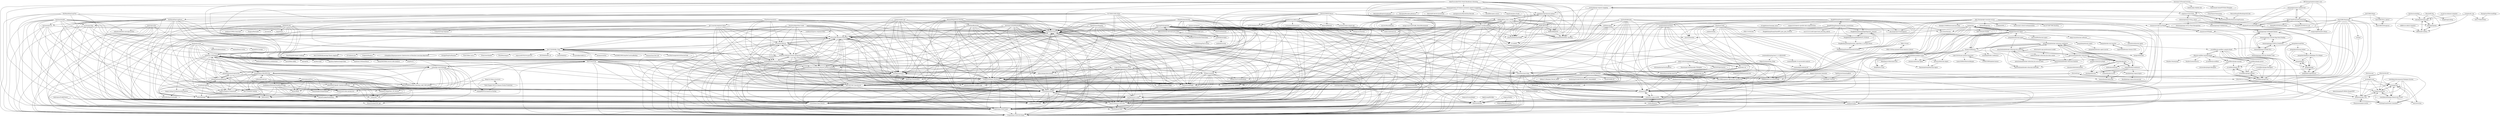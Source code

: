 digraph G {
"UlionTse/translators" -> "Crytochain/Chain-Go"
"UlionTse/translators" -> "H-Liu1997/Pytorch-Networks"
"UlionTse/translators" -> "tensorlayer/RLzoo"
"UlionTse/translators" -> "ben1234560/k8s_PaaS"
"UlionTse/translators" -> "hongwen1993/fast-drools-spring-boot-starter"
"UlionTse/translators" -> "Cryptochain-VON/Crypto"
"UlionTse/translators" -> "yuanmabiji/Java-SourceCode-Blogs"
"UlionTse/translators" -> "northka/exposure"
"UlionTse/translators" -> "Crytochain/Chain-Master"
"UlionTse/translators" -> "Cryptochain-VON/VON-Mask"
"UlionTse/translators" -> "Colaplusice/book_recommend"
"UlionTse/translators" -> "Alic-yuan/nlp-beginner-finish"
"UlionTse/translators" -> "vihuela/GsonPlugin"
"UlionTse/translators" -> "yysel/xblock-kernel"
"UlionTse/translators" -> "chenmingxiang110/Growing-Neural-Cellular-Automata"
"pengzhile/studyFiles" -> "ja-netfilter/ja-netfilter-sample-plugin"
"pengzhile/studyFiles" -> "pengzhile/atlassian-helper"
"pengzhile/studyFiles" -> "pengzhile/MyBatisCodeHelper-Pro-Helper"
"pengzhile/studyFiles" -> "pengzhile/purl"
"pengzhile/studyFiles" -> "pengzhile/pqp"
"lixi5338619/car_opencv" -> "lixi5338619/r0capture"
"2557606319/H5-Kline" -> "yysel/xblock-kernel"
"2557606319/H5-Kline" -> "Crytochain/Chain-Go"
"2557606319/H5-Kline" -> "star2478/server-tech-tree"
"2557606319/H5-Kline" -> "Cryptochain-VON/Crypto"
"2557606319/H5-Kline" -> "mySkey/music-small"
"2557606319/H5-Kline" -> "Cryptochain-VON/VON-Mask"
"2557606319/H5-Kline" -> "Crytochain/Chain-Master"
"2557606319/H5-Kline" -> "shine-design/shine-design"
"2557606319/H5-Kline" -> "yysel/xblock-react"
"2557606319/H5-Kline" -> "northka/exposure"
"2557606319/H5-Kline" -> "Colaplusice/book_recommend"
"2557606319/H5-Kline" -> "ccckblaze/libxsocks"
"2557606319/H5-Kline" -> "H-Liu1997/Pytorch-Networks"
"2557606319/H5-Kline" -> "NetManAIOps/LogParse"
"2557606319/H5-Kline" -> "tifoit/notebooks"
"tensorlayer/RLzoo" -> "Crytochain/Chain-Go"
"tensorlayer/RLzoo" -> "H-Liu1997/Pytorch-Networks"
"tensorlayer/RLzoo" -> "Cryptochain-VON/Crypto"
"tensorlayer/RLzoo" -> "Crytochain/Chain-Master"
"tensorlayer/RLzoo" -> "northka/exposure"
"tensorlayer/RLzoo" -> "Cryptochain-VON/VON-Mask"
"tensorlayer/RLzoo" -> "vihuela/GsonPlugin"
"tensorlayer/RLzoo" -> "hongwen1993/fast-drools-spring-boot-starter"
"tensorlayer/RLzoo" -> "Colaplusice/book_recommend"
"tensorlayer/RLzoo" -> "ben1234560/k8s_PaaS"
"tensorlayer/RLzoo" -> "yysel/xblock-kernel"
"tensorlayer/RLzoo" -> "whw19970927/JavaSecret"
"tensorlayer/RLzoo" -> "yuanmabiji/Java-SourceCode-Blogs"
"tensorlayer/RLzoo" -> "Molecular-Future/MOS"
"tensorlayer/RLzoo" -> "chenmingxiang110/Growing-Neural-Cellular-Automata"
"pengzhile/jetbrains-agent" -> "pengzhile/jetbrains-agent-moved"
"kklisura/chrome-devtools-java-client" -> "HubSpot/ChromeDevToolsClient"
"kklisura/chrome-devtools-java-client" -> "webfolderio/cdp4j"
"kklisura/chrome-devtools-java-client" -> "fanyong920/jvppeteer"
"chenmingxiang110/Chinese-automatic-speech-recognition" -> "Galloping-Vijay/laravel-wjfcms"
"chenmingxiang110/Chinese-automatic-speech-recognition" -> "ir-st/ANPT"
"chenmingxiang110/Chinese-automatic-speech-recognition" -> "chenmingxiang110/Growing-Neural-Cellular-Automata"
"chenmingxiang110/Chinese-automatic-speech-recognition" -> "CodeFrankZZZ/machine_learning"
"chenmingxiang110/Chinese-automatic-speech-recognition" -> "Crytochain/Chain-Go"
"chenmingxiang110/Chinese-automatic-speech-recognition" -> "JChrysanthemum/VSMD"
"chenmingxiang110/Chinese-automatic-speech-recognition" -> "HeisenbergEmpire/studynote" ["e"=1]
"chenmingxiang110/Chinese-automatic-speech-recognition" -> "H-Liu1997/Pytorch-Networks"
"chenmingxiang110/Chinese-automatic-speech-recognition" -> "Cryptochain-VON/VON-Mask"
"chenmingxiang110/Chinese-automatic-speech-recognition" -> "PercyJon/PercyJon.github.io" ["e"=1]
"chenmingxiang110/Chinese-automatic-speech-recognition" -> "fltenwall/Code-for-JavaScript" ["e"=1]
"chenmingxiang110/Chinese-automatic-speech-recognition" -> "springmonster/RestfulTool-Retrofit" ["e"=1]
"chenmingxiang110/Chinese-automatic-speech-recognition" -> "HAIRLAB/Pre_Surv_COVID_19"
"chenmingxiang110/Chinese-automatic-speech-recognition" -> "WorldDbs/specs-actors" ["e"=1]
"chenmingxiang110/Chinese-automatic-speech-recognition" -> "TanaStudy/Java-Study" ["e"=1]
"mySkey/music-small" -> "yysel/xblock-kernel"
"mySkey/music-small" -> "star2478/server-tech-tree"
"mySkey/music-small" -> "yysel/xblock-react"
"mySkey/music-small" -> "Crytochain/Chain-Go"
"mySkey/music-small" -> "Cryptochain-VON/VON-Mask"
"mySkey/music-small" -> "Cryptochain-VON/Crypto"
"mySkey/music-small" -> "tifoit/notebooks"
"mySkey/music-small" -> "Crytochain/Chain-Master"
"mySkey/music-small" -> "ccckblaze/libxsocks"
"ambition119/FlinkSQL" -> "harbby/sylph" ["e"=1]
"ambition119/FlinkSQL" -> "liguohua-bigdata/simple-flink"
"ambition119/FlinkSQL" -> "ambition119/QueryParse"
"ambition119/FlinkSQL" -> "danny0405/flink-source-code-analysis" ["e"=1]
"ambition119/FlinkSQL" -> "king/bravo" ["e"=1]
"ambition119/FlinkSQL" -> "bethunebtj/datasource_architecture" ["e"=1]
"ambition119/FlinkSQL" -> "haoch/flink-siddhi" ["e"=1]
"ambition119/FlinkSQL" -> "teeyog/IQL" ["e"=1]
"AlanCheen/Flap" -> "ben1234560/k8s_PaaS"
"AlanCheen/Flap" -> "peacetrue/ra-data-spring-rest"
"AlanCheen/Flap" -> "SaltedFishkkk/WeiXinIPad"
"AlanCheen/Flap" -> "ambition119/FlinkSQL"
"AlanCheen/Flap" -> "sulianapp-com/sulianapp"
"AlanCheen/Flap" -> "Crytochain/Chain-Go"
"AlanCheen/Flap" -> "gbyy422990/machine_learning_code_with_python"
"AlanCheen/Flap" -> "lanjerry/lanjerry-framework"
"AlanCheen/Flap" -> "northka/exposure"
"AlanCheen/Flap" -> "Cryptochain-VON/Crypto"
"AlanCheen/Flap" -> "yysel/xblock-kernel"
"AlanCheen/Flap" -> "Crytochain/Chain-Master"
"AlanCheen/Flap" -> "H-Liu1997/Pytorch-Networks"
"AlanCheen/Flap" -> "Cryptochain-VON/VON-Mask"
"AlanCheen/Flap" -> "Colaplusice/book_recommend"
"shine-design/shine-design" -> "yysel/xblock-kernel"
"pengzhile/atlassian-agent" -> "hgqapp/atlassian-agent"
"pengzhile/atlassian-agent" -> "cptactionhank/docker-atlassian-confluence"
"pengzhile/atlassian-agent" -> "cptactionhank/docker-atlassian-jira-software"
"pengzhile/atlassian-agent" -> "pengzhile/ide-eval-resetter"
"pengzhile/atlassian-agent" -> "pengzhile/jetbrains-agent"
"marcwww/nsp" -> "wszlong/rnmt"
"wszlong/transformer" -> "wszlong/transformer-translator"
"wszlong/transformer" -> "wszlong/rnmt"
"wszlong/transformer" -> "Zhujunnan/nlp_sum"
"wszlong/transformer" -> "Leechikara/Dialogue-Based-Anti-Fraud"
"wszlong/sb-nmt" -> "wszlong/rnmt"
"wszlong/sb-nmt" -> "wszlong/transformer"
"wszlong/sb-nmt" -> "wszlong/transformer-translator"
"wszlong/sb-nmt" -> "Zhujunnan/nlp_sum"
"wszlong/sb-nmt" -> "Leechikara/Dialogue-Based-Anti-Fraud"
"wszlong/rnmt" -> "wszlong/transformer-translator"
"wszlong/rnmt" -> "wszlong/transformer"
"wszlong/rnmt" -> "Leechikara/Dialogue-Based-Anti-Fraud"
"Leechikara/Incremental-Dialogue-System" -> "marcwww/nsp"
"Leechikara/Incremental-Dialogue-System" -> "wszlong/rnmt"
"Leechikara/Incremental-Dialogue-System" -> "Zhujunnan/nlp_sum"
"Leechikara/Incremental-Dialogue-System" -> "Leechikara/Dialogue-Based-Anti-Fraud"
"Leechikara/Incremental-Dialogue-System" -> "wszlong/transformer"
"gnanquanmama/tropical-fish" -> "gnanquanmama/pangolin"
"gnanquanmama/tropical-fish" -> "lanjerry/lanjerry-framework"
"gnanquanmama/tropical-fish" -> "ambition119/FlinkSQL"
"gnanquanmama/tropical-fish" -> "liao725636367/simlog"
"gnanquanmama/tropical-fish" -> "peacetrue/ra-data-spring-rest"
"gnanquanmama/tropical-fish" -> "ben1234560/k8s_PaaS"
"pengzhile/atlassian-helper" -> "pengzhile/pqp"
"pengzhile/atlassian-helper" -> "pengzhile/purl"
"pengzhile/atlassian-helper" -> "pengzhile/CopyWhoList"
"pengzhile/atlassian-helper" -> "pengzhile/MyBatisCodeHelper-Pro-Helper"
"bugyun/ScreenHelper" -> "tifoit/notebooks"
"leelovejava/TrafficTeach" -> "Crytochain/Chain-Master"
"leelovejava/TrafficTeach" -> "Cryptochain-VON/VON-Mask"
"hgqapp/atlassian-agent" -> "caelumlux/atlassian-agent"
"hgqapp/atlassian-agent" -> "haxqer/confluence"
"hgqapp/atlassian-agent" -> "qinyuxin99/atlassian-agent"
"hgqapp/atlassian-agent" -> "beigi-reza/atlassian-software"
"hgqapp/atlassian-agent" -> "TkachenkoSerg/Atlassian-Agent"
"hgqapp/atlassian-agent" -> "haxqer/jira"
"hgqapp/atlassian-agent" -> "nineaiyu/atlassian-agent"
"hgqapp/atlassian-agent" -> "ipwnosx/Atlassian-Agent"
"hgqapp/atlassian-agent" -> "binhjax/jira-crack"
"hgqapp/atlassian-agent" -> "pengzhile/atlassian-agent"
"lulujianjie/person-reid-tiny-baseline" -> "Qidian213/Ranked_Person_ReID" ["e"=1]
"lulujianjie/person-reid-tiny-baseline" -> "yysel/xblock-kernel"
"lulujianjie/person-reid-tiny-baseline" -> "nilorg/oauth2"
"lulujianjie/person-reid-tiny-baseline" -> "tifoit/notebooks"
"lulujianjie/person-reid-tiny-baseline" -> "qtw1998/augment-efficientdet-AnchorFree"
"lulujianjie/person-reid-tiny-baseline" -> "vihuela/GsonPlugin"
"lulujianjie/person-reid-tiny-baseline" -> "heshuting555/AICITY2020_DMT_VehicleReID" ["e"=1]
"lulujianjie/person-reid-tiny-baseline" -> "yankooo/wasps"
"lulujianjie/person-reid-tiny-baseline" -> "Cryptochain-VON/VON-Mask"
"lulujianjie/person-reid-tiny-baseline" -> "Cryptochain-VON/Crypto"
"lulujianjie/person-reid-tiny-baseline" -> "sunbx/box-aepp-mobile"
"lulujianjie/person-reid-tiny-baseline" -> "ZYKJShadow/vue-asyncLoadJs"
"lulujianjie/person-reid-tiny-baseline" -> "herorest/jumpGame"
"lulujianjie/person-reid-tiny-baseline" -> "lilaobiao/echartsVueComponent"
"lulujianjie/person-reid-tiny-baseline" -> "douzi0248/Re-ID" ["e"=1]
"gnanquanmama/pangolin" -> "gnanquanmama/tropical-fish"
"gnanquanmama/pangolin" -> "liao725636367/simlog"
"gnanquanmama/pangolin" -> "lanjerry/lanjerry-framework"
"gnanquanmama/pangolin" -> "ambition119/FlinkSQL"
"gnanquanmama/pangolin" -> "peacetrue/ra-data-spring-rest"
"gnanquanmama/pangolin" -> "LiHe0308/algo"
"gnanquanmama/pangolin" -> "lzj-github/registry"
"gnanquanmama/pangolin" -> "gbyy422990/machine_learning_code_with_python"
"wangshujingscan/nhyai" -> "Cryptochain-VON/Crypto"
"wangshujingscan/nhyai" -> "nilorg/oauth2"
"wangshujingscan/nhyai" -> "yysel/xblock-kernel"
"wangshujingscan/nhyai" -> "vihuela/GsonPlugin"
"wangshujingscan/nhyai" -> "tifoit/notebooks"
"wangshujingscan/nhyai" -> "ZYKJShadow/vue-asyncLoadJs"
"wangshujingscan/nhyai" -> "don-lin/group10-healingpaws"
"wangshujingscan/nhyai" -> "star2478/server-tech-tree"
"wangshujingscan/nhyai" -> "Cryptochain-VON/VON-Mask"
"wangshujingscan/nhyai" -> "yysel/xblock-react"
"wangshujingscan/nhyai" -> "Crytochain/Chain-Go"
"pengzhile/pqp" -> "pengzhile/purl"
"pengzhile/pqp" -> "pengzhile/CopyWhoList"
"pengzhile/pqp" -> "pengzhile/MyBatisCodeHelper-Pro-Helper"
"August-Z/awesome-danmaku" -> "qtw1998/augment-efficientdet-AnchorFree"
"August-Z/awesome-danmaku" -> "nilorg/oauth2"
"August-Z/awesome-danmaku" -> "ericxiao417/ericool"
"herorest/px2vw" -> "yysel/xblock-kernel"
"herorest/px2vw" -> "Cryptochain-VON/Crypto"
"herorest/px2vw" -> "Cryptochain-VON/VON-Mask"
"herorest/px2vw" -> "Crytochain/Chain-Go"
"herorest/px2vw" -> "ccckblaze/express-response-filter"
"herorest/px2vw" -> "Crytochain/Chain-Master"
"herorest/px2vw" -> "star2478/server-tech-tree"
"herorest/px2vw" -> "yysel/xblock-react"
"kyai/redis-cui" -> "nilorg/oauth2"
"kyai/redis-cui" -> "qtw1998/augment-efficientdet-AnchorFree"
"kyai/redis-cui" -> "sellardoor/react-blog"
"kyai/redis-cui" -> "songdony/gin_go" ["e"=1]
"PengBoXiangShang/MobileNetV3_PyTorch" -> "PengBoXiangShang/EdgeMap345C_Dataset"
"PengBoXiangShang/MobileNetV3_PyTorch" -> "PengBoXiangShang/iteration_algorithm_4_GroupL1Norm"
"ZNLP/sb-nmt" -> "wszlong/sb-nmt"
"herorest/jumpGame" -> "yysel/xblock-kernel"
"herorest/jumpGame" -> "star2478/server-tech-tree"
"PengBoXiangShang/EdgeMap345C_Dataset" -> "PengBoXiangShang/iteration_algorithm_4_GroupL1Norm"
"PengBoXiangShang/EdgeMap345C_Dataset" -> "PengBoXiangShang/SiameseX.PyTorch"
"PengBoXiangShang/EdgeMap345C_Dataset" -> "PengBoXiangShang/MobileNetV3_PyTorch"
"leelovejava/doc" -> "yysel/xblock-kernel"
"leelovejava/doc" -> "Crytochain/Chain-Master"
"leelovejava/doc" -> "Crytochain/Chain-Go"
"leelovejava/doc" -> "yysel/xblock-react"
"leelovejava/doc" -> "Cryptochain-VON/VON-Mask"
"leelovejava/doc" -> "star2478/server-tech-tree"
"leelovejava/doc" -> "Cryptochain-VON/Crypto"
"leelovejava/doc" -> "ccckblaze/libxsocks"
"leelovejava/doc" -> "mikudos/mikudos-message-pusher"
"leelovejava/doc" -> "whw19970927/JavaSecret"
"PengBoXiangShang/SiameseX.PyTorch" -> "PengBoXiangShang/iteration_algorithm_4_GroupL1Norm"
"bugyun/WeBer" -> "tifoit/notebooks"
"bugyun/WeBer" -> "bugyun/MissPermission"
"wszlong/transformer-translator" -> "wszlong/rnmt"
"wszlong/transformer-translator" -> "wszlong/transformer"
"pengzhile/MyBatisCodeHelper-Pro-Helper" -> "pengzhile/pqp"
"pengzhile/MyBatisCodeHelper-Pro-Helper" -> "pengzhile/purl"
"pengzhile/MyBatisCodeHelper-Pro-Helper" -> "pengzhile/CopyWhoList"
"RPCheung/shadowsockets-core" -> "RunsCode/PromisePriorityChain"
"RPCheung/shadowsockets-core" -> "ShadowProcess/knowledgeWIKI"
"RPCheung/shadowsockets-core" -> "sahuang/priconne-rainbow-fart"
"RPCheung/shadowsockets-core" -> "wangcongbirley/Java-Home"
"PengBoXiangShang/iteration_algorithm_4_GroupL1Norm" -> "PengBoXiangShang/EdgeMap345C_Dataset"
"PengBoXiangShang/iteration_algorithm_4_GroupL1Norm" -> "PengBoXiangShang/SiameseX.PyTorch"
"HAIRLAB/CPSid" -> "HAIRLAB/Pre_Surv_COVID_19"
"HAIRLAB/CPSid" -> "JChrysanthemum/VSMD"
"HAIRLAB/CPSid" -> "ir-st/ANPT"
"HAIRLAB/CPSid" -> "Crytochain/Chain-Go"
"HAIRLAB/CPSid" -> "Cryptochain-VON/VON-Mask"
"HAIRLAB/CPSid" -> "CodeFrankZZZ/machine_learning"
"HAIRLAB/CPSid" -> "Galloping-Vijay/laravel-wjfcms"
"HAIRLAB/CPSid" -> "Cryptochain-VON/Crypto"
"HAIRLAB/CPSid" -> "HAIRLAB/pbSGD"
"HAIRLAB/CPSid" -> "Crytochain/Chain-Master"
"ou-jin/vue-element-template" -> "hbsndg/awesome-mpx"
"ou-jin/vue-element-template" -> "hbsndg/mpxday"
"Galloping-Vijay/laravel-wjfcms" -> "JChrysanthemum/VSMD"
"Galloping-Vijay/laravel-wjfcms" -> "ir-st/ANPT"
"Galloping-Vijay/laravel-wjfcms" -> "CodeFrankZZZ/machine_learning"
"Galloping-Vijay/laravel-wjfcms" -> "HAIRLAB/Pre_Surv_COVID_19"
"star2478/server-tech-tree" -> "yysel/xblock-kernel"
"star2478/server-tech-tree" -> "yysel/xblock-react"
"8696/node-ueditor" -> "hbsndg/awesome-mpx"
"8696/node-ueditor" -> "hbsndg/mpxday"
"chenmingxiang110/J4darrays" -> "chenmingxiang110/SimpleChinese"
"ben1234560/k8s_PaaS" -> "LoveMyOrange/ActivitiSourceCode" ["e"=1]
"ben1234560/k8s_PaaS" -> "DasyDong/developer-roadmap" ["e"=1]
"ben1234560/k8s_PaaS" -> "ben1234560/AiLearning-Theory-Applying" ["e"=1]
"ben1234560/k8s_PaaS" -> "zh-lx/pinyin-pro" ["e"=1]
"ben1234560/k8s_PaaS" -> "OriginQ/QPanda-2" ["e"=1]
"ben1234560/k8s_PaaS" -> "LiYangHart/Hyperparameter-Optimization-of-Machine-Learning-Algorithms" ["e"=1]
"ben1234560/k8s_PaaS" -> "wdsqjq/FengYunWeather" ["e"=1]
"ben1234560/k8s_PaaS" -> "FlowCI/flow-core-x" ["e"=1]
"ben1234560/k8s_PaaS" -> "1Panel-dev/KubePi" ["e"=1]
"ben1234560/k8s_PaaS" -> "WishMelz/imgurl" ["e"=1]
"ben1234560/k8s_PaaS" -> "argusswift/YOLOv4-pytorch" ["e"=1]
"ben1234560/k8s_PaaS" -> "NICEXAI/leaflet_zh" ["e"=1]
"ben1234560/k8s_PaaS" -> "toolsetlink/durl" ["e"=1]
"ben1234560/k8s_PaaS" -> "niu-grandpa/rabbit-ui" ["e"=1]
"ben1234560/k8s_PaaS" -> "dromara/carbon" ["e"=1]
"atlassian/dc-app-performance-toolkit" -> "codeclou/docker-atlassian-jira-data-center"
"theajack/cnchar" -> "ambition119/FlinkSQL"
"theajack/cnchar" -> "lanjerry/lanjerry-framework"
"theajack/cnchar" -> "ben1234560/k8s_PaaS"
"theajack/cnchar" -> "LiHe0308/algo"
"theajack/cnchar" -> "chanind/hanzi-writer" ["e"=1]
"theajack/cnchar" -> "AlanCheen/Flap"
"theajack/cnchar" -> "duanhf2012/origin" ["e"=1]
"theajack/cnchar" -> "sulianapp-com/sulianapp"
"theajack/cnchar" -> "peacetrue/ra-data-spring-rest"
"theajack/cnchar" -> "gnanquanmama/pangolin"
"theajack/cnchar" -> "skishore/makemeahanzi" ["e"=1]
"theajack/cnchar" -> "huangzhikun1995/IPM-Net"
"theajack/cnchar" -> "gbyy422990/machine_learning_code_with_python"
"theajack/cnchar" -> "gnanquanmama/tropical-fish"
"theajack/cnchar" -> "yfelvis/mtcc"
"haxqer/jira" -> "haxqer/confluence"
"haxqer/jira" -> "guywiththecrack/jira-crack"
"haxqer/jira" -> "haxqer/bitbucket"
"haxqer/jira" -> "nilorg/oauth2"
"haxqer/jira" -> "hgqapp/atlassian-agent"
"haxqer/jira" -> "Crytochain/Chain-Go"
"haxqer/jira" -> "Colaplusice/book_recommend"
"haxqer/jira" -> "sellardoor/react-blog"
"haxqer/jira" -> "Cryptochain-VON/Crypto"
"haxqer/jira" -> "H-Liu1997/Pytorch-Networks"
"haxqer/jira" -> "yankooo/wasps"
"haxqer/jira" -> "vihuela/GsonPlugin"
"haxqer/jira" -> "nineaiyu/atlassian-agent"
"haxqer/jira" -> "mikudos/mikudos-socketio-app"
"haxqer/jira" -> "EXP-Tools/jira-docker"
"cptactionhank/docker-atlassian-jira" -> "cptactionhank/docker-atlassian-jira-software"
"cptactionhank/docker-atlassian-jira" -> "cptactionhank/docker-atlassian-confluence"
"cptactionhank/docker-atlassian-jira" -> "teamatldocker/jira"
"cptactionhank/docker-atlassian-jira" -> "cptactionhank/docker-atlassian-jira-service-desk"
"cptactionhank/docker-atlassian-jira" -> "cptactionhank/docker-atlassian-bamboo"
"cptactionhank/docker-atlassian-jira" -> "teamatldocker/confluence"
"cptactionhank/docker-atlassian-jira" -> "mhubig/atlassian"
"cptactionhank/docker-atlassian-jira" -> "cptactionhank/docker-atlassian-bitbucket"
"cptactionhank/docker-atlassian-jira" -> "omidraha/atlassian"
"cptactionhank/docker-atlassian-jira" -> "gsingers/slack-jira-plugin"
"pengzhile/ide-eval-resetter" -> "imgVOID/jetbrains-license-2020"
"pengzhile/ide-eval-resetter" -> "ja-netfilter/ja-netfilter-sample-plugin"
"dxli94/WLASL" -> "jackyjsy/CVPR21Chal-SLR" ["e"=1]
"dxli94/WLASL" -> "Crytochain/Chain-Go"
"dxli94/WLASL" -> "FangyunWei/SLRT" ["e"=1]
"dxli94/WLASL" -> "yysel/xblock-kernel"
"dxli94/WLASL" -> "mySkey/music-small"
"dxli94/WLASL" -> "H-Liu1997/Pytorch-Networks"
"dxli94/WLASL" -> "northka/exposure"
"dxli94/WLASL" -> "neccam/slt" ["e"=1]
"dxli94/WLASL" -> "star2478/server-tech-tree"
"dxli94/WLASL" -> "Cryptochain-VON/Crypto"
"dxli94/WLASL" -> "Cryptochain-VON/VON-Mask"
"dxli94/WLASL" -> "shine-design/shine-design"
"dxli94/WLASL" -> "Colaplusice/book_recommend"
"dxli94/WLASL" -> "0aqz0/SLR" ["e"=1]
"dxli94/WLASL" -> "ben1234560/k8s_PaaS"
"fanyong920/jvppeteer" -> "kklisura/chrome-devtools-java-client"
"fanyong920/jvppeteer" -> "webfolderio/cdp4j"
"fanyong920/jvppeteer" -> "microsoft/playwright-java" ["e"=1]
"fanyong920/jvppeteer" -> "nilorg/oauth2"
"fanyong920/jvppeteer" -> "vihuela/GsonPlugin"
"fanyong920/jvppeteer" -> "sellardoor/react-blog"
"fanyong920/jvppeteer" -> "kyai/redis-cui"
"fanyong920/jvppeteer" -> "HtmlUnit/htmlunit" ["e"=1]
"fanyong920/jvppeteer" -> "chenmingxiang110/Growing-Neural-Cellular-Automata"
"fanyong920/jvppeteer" -> "Symbo1/wsltools"
"fanyong920/jvppeteer" -> "Crytochain/Chain-Go"
"fanyong920/jvppeteer" -> "yankooo/wasps"
"fanyong920/jvppeteer" -> "Colaplusice/book_recommend"
"fanyong920/jvppeteer" -> "HubSpot/ChromeDevToolsClient"
"fanyong920/jvppeteer" -> "qtw1998/augment-efficientdet-AnchorFree"
"NetManAIOps/Log2Vec" -> "Cryptochain-VON/Crypto"
"NetManAIOps/Log2Vec" -> "NetManAIOps/LogParse"
"NetManAIOps/Log2Vec" -> "Crytochain/Chain-Go"
"NetManAIOps/Log2Vec" -> "Cryptochain-VON/VON-Mask"
"NetManAIOps/Log2Vec" -> "Crytochain/Chain-Master"
"NetManAIOps/Log2Vec" -> "star2478/server-tech-tree"
"NetManAIOps/Log2Vec" -> "yysel/xblock-kernel"
"hongwen1993/fast-drools-spring-boot-starter" -> "Crytochain/Chain-Go"
"hongwen1993/fast-drools-spring-boot-starter" -> "H-Liu1997/Pytorch-Networks"
"hongwen1993/fast-drools-spring-boot-starter" -> "Cryptochain-VON/Crypto"
"hongwen1993/fast-drools-spring-boot-starter" -> "Crytochain/Chain-Master"
"hongwen1993/fast-drools-spring-boot-starter" -> "shine-design/shine-design"
"hongwen1993/fast-drools-spring-boot-starter" -> "Cryptochain-VON/VON-Mask"
"hongwen1993/fast-drools-spring-boot-starter" -> "northka/exposure"
"hongwen1993/fast-drools-spring-boot-starter" -> "ben1234560/k8s_PaaS"
"hongwen1993/fast-drools-spring-boot-starter" -> "Colaplusice/book_recommend"
"hongwen1993/fast-drools-spring-boot-starter" -> "tensorlayer/RLzoo"
"hongwen1993/fast-drools-spring-boot-starter" -> "vihuela/GsonPlugin"
"hongwen1993/fast-drools-spring-boot-starter" -> "chenmingxiang110/Growing-Neural-Cellular-Automata"
"hongwen1993/fast-drools-spring-boot-starter" -> "yysel/xblock-kernel"
"hongwen1993/fast-drools-spring-boot-starter" -> "whw19970927/JavaSecret"
"hongwen1993/fast-drools-spring-boot-starter" -> "yuanmabiji/Java-SourceCode-Blogs"
"Alic-yuan/nlp-beginner-finish" -> "Crytochain/Chain-Go"
"Alic-yuan/nlp-beginner-finish" -> "H-Liu1997/Pytorch-Networks"
"Alic-yuan/nlp-beginner-finish" -> "ben1234560/k8s_PaaS"
"Alic-yuan/nlp-beginner-finish" -> "Cryptochain-VON/Crypto"
"Alic-yuan/nlp-beginner-finish" -> "tensorlayer/RLzoo"
"Alic-yuan/nlp-beginner-finish" -> "Crytochain/Chain-Master"
"Alic-yuan/nlp-beginner-finish" -> "hongwen1993/fast-drools-spring-boot-starter"
"Alic-yuan/nlp-beginner-finish" -> "FudanNLP/nlp-beginner" ["e"=1]
"Alic-yuan/nlp-beginner-finish" -> "northka/exposure"
"Alic-yuan/nlp-beginner-finish" -> "Cryptochain-VON/VON-Mask"
"Alic-yuan/nlp-beginner-finish" -> "yuanmabiji/Java-SourceCode-Blogs"
"Alic-yuan/nlp-beginner-finish" -> "Colaplusice/book_recommend"
"Alic-yuan/nlp-beginner-finish" -> "yysel/xblock-kernel"
"Alic-yuan/nlp-beginner-finish" -> "whw19970927/JavaSecret"
"Alic-yuan/nlp-beginner-finish" -> "vihuela/GsonPlugin"
"HAIRLAB/Pre_Surv_COVID_19" -> "JChrysanthemum/VSMD"
"HAIRLAB/Pre_Surv_COVID_19" -> "ir-st/ANPT"
"HAIRLAB/Pre_Surv_COVID_19" -> "CodeFrankZZZ/machine_learning"
"HAIRLAB/Pre_Surv_COVID_19" -> "Crytochain/Chain-Go"
"HAIRLAB/Pre_Surv_COVID_19" -> "HAIRLAB/CPSid"
"HAIRLAB/Pre_Surv_COVID_19" -> "Galloping-Vijay/laravel-wjfcms"
"HAIRLAB/Pre_Surv_COVID_19" -> "HAIRLAB/pbSGD"
"HAIRLAB/Pre_Surv_COVID_19" -> "Cryptochain-VON/Crypto"
"HAIRLAB/Pre_Surv_COVID_19" -> "showurl/newbee"
"HAIRLAB/Pre_Surv_COVID_19" -> "Cryptochain-VON/VON-Mask"
"HAIRLAB/Pre_Surv_COVID_19" -> "Crytochain/Chain-Master"
"HAIRLAB/Pre_Surv_COVID_19" -> "vihuela/GsonPlugin"
"HAIRLAB/Pre_Surv_COVID_19" -> "mortimer-cra/AlarmRobot"
"HAIRLAB/Pre_Surv_COVID_19" -> "yysel/xblock-kernel"
"HAIRLAB/Pre_Surv_COVID_19" -> "H-Liu1997/Pytorch-Networks"
"flwmxd/MapleStory-Porting" -> "Crytochain/Chain-Go"
"flwmxd/MapleStory-Porting" -> "Cryptochain-VON/Crypto"
"flwmxd/MapleStory-Porting" -> "Cryptochain-VON/VON-Mask"
"flwmxd/MapleStory-Porting" -> "Crytochain/Chain-Master"
"flwmxd/MapleStory-Porting" -> "H-Liu1997/Pytorch-Networks"
"flwmxd/MapleStory-Porting" -> "yysel/xblock-kernel"
"flwmxd/MapleStory-Porting" -> "vihuela/GsonPlugin"
"flwmxd/MapleStory-Porting" -> "whw19970927/JavaSecret"
"flwmxd/MapleStory-Porting" -> "Hsiang-xxs/Note-DApp"
"flwmxd/MapleStory-Porting" -> "northka/exposure"
"flwmxd/MapleStory-Porting" -> "Colaplusice/book_recommend"
"flwmxd/MapleStory-Porting" -> "mikudos/mikudos-socketio-app"
"flwmxd/MapleStory-Porting" -> "star2478/server-tech-tree"
"flwmxd/MapleStory-Porting" -> "LuoPeiQin/Bluetooth"
"flwmxd/MapleStory-Porting" -> "Molecular-Future/MOS"
"ambition119/FlinkSQL" -> "lanjerry/lanjerry-framework"
"ambition119/FlinkSQL" -> "peacetrue/ra-data-spring-rest"
"ambition119/FlinkSQL" -> "ben1234560/k8s_PaaS"
"ambition119/FlinkSQL" -> "gbyy422990/machine_learning_code_with_python"
"ambition119/FlinkSQL" -> "LiHe0308/algo"
"ambition119/FlinkSQL" -> "gnanquanmama/pangolin"
"ambition119/FlinkSQL" -> "AlanCheen/Flap"
"ambition119/FlinkSQL" -> "SaltedFishkkk/WeiXinIPad"
"ambition119/FlinkSQL" -> "gnanquanmama/tropical-fish"
"ambition119/FlinkSQL" -> "sulianapp-com/sulianapp"
"ambition119/FlinkSQL" -> "yfelvis/mtcc"
"ambition119/FlinkSQL" -> "hujiaqi98/FPGA-based-on-Verilog"
"ambition119/FlinkSQL" -> "huangzhikun1995/IPM-Net"
"ambition119/FlinkSQL" -> "liao725636367/simlog"
"ambition119/FlinkSQL" -> "happyCoding1024/keyboardnavigation"
"cptactionhank/docker-atlassian-confluence" -> "cptactionhank/docker-atlassian-jira-software"
"cptactionhank/docker-atlassian-confluence" -> "cptactionhank/docker-atlassian-jira"
"cptactionhank/docker-atlassian-confluence" -> "teamatldocker/confluence"
"cptactionhank/docker-atlassian-confluence" -> "cptactionhank/docker-atlassian-bitbucket"
"cptactionhank/docker-atlassian-confluence" -> "cptactionhank/docker-atlassian-jira-service-desk"
"cptactionhank/docker-atlassian-confluence" -> "mhubig/atlassian"
"cptactionhank/docker-atlassian-confluence" -> "munding/docker-confluence"
"cptactionhank/docker-atlassian-confluence" -> "teamatldocker/jira"
"cptactionhank/docker-atlassian-confluence" -> "omidraha/atlassian"
"cptactionhank/docker-atlassian-confluence" -> "cptactionhank/docker-atlassian-bamboo"
"cptactionhank/docker-atlassian-confluence" -> "haxqer/confluence"
"yuanmabiji/Java-SourceCode-Blogs" -> "Crytochain/Chain-Go"
"yuanmabiji/Java-SourceCode-Blogs" -> "H-Liu1997/Pytorch-Networks"
"yuanmabiji/Java-SourceCode-Blogs" -> "Cryptochain-VON/Crypto"
"yuanmabiji/Java-SourceCode-Blogs" -> "Crytochain/Chain-Master"
"yuanmabiji/Java-SourceCode-Blogs" -> "Cryptochain-VON/VON-Mask"
"yuanmabiji/Java-SourceCode-Blogs" -> "tensorlayer/RLzoo"
"yuanmabiji/Java-SourceCode-Blogs" -> "northka/exposure"
"yuanmabiji/Java-SourceCode-Blogs" -> "hongwen1993/fast-drools-spring-boot-starter"
"yuanmabiji/Java-SourceCode-Blogs" -> "ben1234560/k8s_PaaS"
"yuanmabiji/Java-SourceCode-Blogs" -> "Colaplusice/book_recommend"
"yuanmabiji/Java-SourceCode-Blogs" -> "vihuela/GsonPlugin"
"yuanmabiji/Java-SourceCode-Blogs" -> "yysel/xblock-kernel"
"yuanmabiji/Java-SourceCode-Blogs" -> "whw19970927/JavaSecret"
"yuanmabiji/Java-SourceCode-Blogs" -> "chenmingxiang110/Growing-Neural-Cellular-Automata"
"yuanmabiji/Java-SourceCode-Blogs" -> "mySkey/music-small"
"LuoPeiQin/Bluetooth" -> "Crytochain/Chain-Go"
"LuoPeiQin/Bluetooth" -> "Cryptochain-VON/Crypto"
"LuoPeiQin/Bluetooth" -> "Crytochain/Chain-Master"
"LuoPeiQin/Bluetooth" -> "Cryptochain-VON/VON-Mask"
"LuoPeiQin/Bluetooth" -> "vihuela/GsonPlugin"
"LuoPeiQin/Bluetooth" -> "yysel/xblock-kernel"
"LuoPeiQin/Bluetooth" -> "H-Liu1997/Pytorch-Networks"
"LuoPeiQin/Bluetooth" -> "mikudos/mikudos-socketio-app"
"LuoPeiQin/Bluetooth" -> "northka/exposure"
"LuoPeiQin/Bluetooth" -> "whw19970927/JavaSecret"
"LuoPeiQin/Bluetooth" -> "nilorg/oauth2"
"LuoPeiQin/Bluetooth" -> "star2478/server-tech-tree"
"LuoPeiQin/Bluetooth" -> "Colaplusice/book_recommend"
"LuoPeiQin/Bluetooth" -> "ccckblaze/libxsocks"
"LuoPeiQin/Bluetooth" -> "mySkey/music-small"
"haxqer/confluence" -> "haxqer/jira"
"haxqer/confluence" -> "haxqer/bitbucket"
"haxqer/confluence" -> "hgqapp/atlassian-agent"
"haxqer/confluence" -> "guywiththecrack/jira-crack"
"haxqer/confluence" -> "nineaiyu/atlassian-agent"
"haxqer/confluence" -> "cptactionhank/docker-atlassian-confluence"
"haxqer/confluence" -> "munding/docker-confluence"
"haxqer/confluence" -> "Lakr233/GitLab-License-Generator"
"openfext/vue-admin-next" -> "zev91/simplog-front-end"
"openfext/vue-admin-next" -> "Cedric-hub/react-h5"
"openfext/vue-admin-next" -> "Crytochain/Chain-Go"
"openfext/vue-admin-next" -> "flymysql/flybook"
"openfext/vue-admin-next" -> "Cryptochain-VON/VON-Mask"
"openfext/vue-admin-next" -> "rywaroy/create-simple-app"
"openfext/vue-admin-next" -> "Crytochain/Chain-Master"
"openfext/vue-admin-next" -> "Cryptochain-VON/Crypto"
"openfext/vue-admin-next" -> "JChrysanthemum/VSMD"
"openfext/vue-admin-next" -> "ccckblaze/libxsocks"
"openfext/vue-admin-next" -> "yysel/xblock-kernel"
"openfext/vue-admin-next" -> "star2478/server-tech-tree"
"openfext/vue-admin-next" -> "Crytochain/Information"
"openfext/vue-admin-next" -> "Hsiang-xxs/Auction"
"openfext/vue-admin-next" -> "H-Liu1997/Pytorch-Networks"
"Xunzhuo/Algorithm-Guide" -> "Crytochain/Chain-Go"
"Xunzhuo/Algorithm-Guide" -> "H-Liu1997/Pytorch-Networks"
"Xunzhuo/Algorithm-Guide" -> "Cryptochain-VON/Crypto"
"Xunzhuo/Algorithm-Guide" -> "hongwen1993/fast-drools-spring-boot-starter"
"Xunzhuo/Algorithm-Guide" -> "tensorlayer/RLzoo"
"Xunzhuo/Algorithm-Guide" -> "northka/exposure"
"Xunzhuo/Algorithm-Guide" -> "Crytochain/Chain-Master"
"Xunzhuo/Algorithm-Guide" -> "ben1234560/k8s_PaaS"
"Xunzhuo/Algorithm-Guide" -> "yuanmabiji/Java-SourceCode-Blogs"
"Xunzhuo/Algorithm-Guide" -> "vihuela/GsonPlugin"
"Xunzhuo/Algorithm-Guide" -> "Cryptochain-VON/VON-Mask"
"Xunzhuo/Algorithm-Guide" -> "chenmingxiang110/Growing-Neural-Cellular-Automata"
"Xunzhuo/Algorithm-Guide" -> "Colaplusice/book_recommend"
"Xunzhuo/Algorithm-Guide" -> "whw19970927/JavaSecret"
"Xunzhuo/Algorithm-Guide" -> "yysel/xblock-kernel"
"Colaplusice/music_recommend" -> "Colaplusice/book_recommend"
"Colaplusice/music_recommend" -> "microw/MusicRecSys" ["e"=1]
"Colaplusice/music_recommend" -> "Cryptochain-VON/Crypto"
"Colaplusice/music_recommend" -> "vihuela/GsonPlugin"
"Colaplusice/music_recommend" -> "Crytochain/Chain-Go"
"Colaplusice/music_recommend" -> "mango-wyc/UserProfile_MusicRecommend" ["e"=1]
"Colaplusice/music_recommend" -> "Hsiang-xxs/Crowdfundings"
"Colaplusice/music_recommend" -> "Cryptochain-VON/VON-Mask"
"Colaplusice/music_recommend" -> "Hsiang-xxs/Auction"
"Colaplusice/music_recommend" -> "ZYKJShadow/vue-asyncLoadJs"
"Colaplusice/music_recommend" -> "Crytochain/Chain-Master"
"Colaplusice/music_recommend" -> "hiNISAL/mpup"
"Colaplusice/music_recommend" -> "nilorg/oauth2"
"Colaplusice/music_recommend" -> "tifoit/notebooks"
"northka/exposure" -> "Crytochain/Chain-Go"
"northka/exposure" -> "Cryptochain-VON/Crypto"
"northka/exposure" -> "Crytochain/Chain-Master"
"northka/exposure" -> "Cryptochain-VON/VON-Mask"
"northka/exposure" -> "yysel/xblock-kernel"
"northka/exposure" -> "vihuela/GsonPlugin"
"northka/exposure" -> "H-Liu1997/Pytorch-Networks"
"northka/exposure" -> "Colaplusice/book_recommend"
"northka/exposure" -> "star2478/server-tech-tree"
"northka/exposure" -> "Molecular-Future/MOS"
"northka/exposure" -> "mikudos/mikudos-socketio-app"
"NetManAIOps/LogParse" -> "yysel/xblock-kernel"
"NetManAIOps/LogParse" -> "Crytochain/Chain-Go"
"NetManAIOps/LogParse" -> "star2478/server-tech-tree"
"NetManAIOps/LogParse" -> "mySkey/music-small"
"NetManAIOps/LogParse" -> "Cryptochain-VON/VON-Mask"
"NetManAIOps/LogParse" -> "Crytochain/Chain-Master"
"NetManAIOps/LogParse" -> "Cryptochain-VON/Crypto"
"NetManAIOps/LogParse" -> "H-Liu1997/Pytorch-Networks"
"NetManAIOps/LogParse" -> "ccckblaze/libxsocks"
"NetManAIOps/LogParse" -> "yysel/xblock-react"
"NetManAIOps/LogParse" -> "northka/exposure"
"NetManAIOps/LogParse" -> "shine-design/shine-design"
"NetManAIOps/LogParse" -> "Colaplusice/book_recommend"
"NetManAIOps/LogParse" -> "herorest/px2vw"
"NetManAIOps/LogParse" -> "BuaaNoCode/nocode_backend"
"yuanmabiji/spring-boot-2.1.0.RELEASE" -> "yuanmabiji/Java-SourceCode-Blogs"
"yuanmabiji/spring-boot-2.1.0.RELEASE" -> "yuanmabiji/jdk1.8-sourcecode-analysis"
"yuanmabiji/spring-boot-2.1.0.RELEASE" -> "yuanmabiji/rocketmq-all"
"yuanmabiji/spring-boot-2.1.0.RELEASE" -> "MaJesTySA/miaosha_Shop" ["e"=1]
"DeepWisdom/AutoDL" -> "Symbo1/wsltools"
"DeepWisdom/AutoDL" -> "nilorg/oauth2"
"DeepWisdom/AutoDL" -> "vihuela/GsonPlugin"
"DeepWisdom/AutoDL" -> "sellardoor/react-blog"
"DeepWisdom/AutoDL" -> "CoderWQYao/WQCharts-iOS"
"DeepWisdom/AutoDL" -> "Colaplusice/book_recommend"
"DeepWisdom/AutoDL" -> "ZYKJShadow/vue-asyncLoadJs"
"DeepWisdom/AutoDL" -> "Cryptochain-VON/Crypto"
"DeepWisdom/AutoDL" -> "Crytochain/Chain-Go"
"DeepWisdom/AutoDL" -> "chenmingxiang110/Growing-Neural-Cellular-Automata"
"DeepWisdom/AutoDL" -> "northka/exposure"
"DeepWisdom/AutoDL" -> "hiNISAL/mpup"
"DeepWisdom/AutoDL" -> "yankooo/wasps"
"DeepWisdom/AutoDL" -> "sunbx/box-aepp-mobile"
"DeepWisdom/AutoDL" -> "Colaplusice/movie1_recommend"
"1set/gut" -> "tifoit/notebooks"
"sulianapp-com/sulianapp" -> "peacetrue/ra-data-spring-rest"
"sulianapp-com/sulianapp" -> "SaltedFishkkk/WeiXinIPad"
"sulianapp-com/sulianapp" -> "AlanCheen/Flap"
"sulianapp-com/sulianapp" -> "ambition119/FlinkSQL"
"sulianapp-com/sulianapp" -> "ben1234560/k8s_PaaS"
"sulianapp-com/sulianapp" -> "lanjerry/lanjerry-framework"
"sulianapp-com/sulianapp" -> "gnanquanmama/pangolin"
"sulianapp-com/sulianapp" -> "gnanquanmama/tropical-fish"
"sulianapp-com/sulianapp" -> "Muxxs/Kolia"
"sulianapp-com/sulianapp" -> "Muxxs/wuhan2020_api"
"sulianapp-com/sulianapp" -> "Johnnan002/Apollo--laneline-detection"
"sulianapp-com/sulianapp" -> "chenpan01/idapython_ctf_reverse"
"sulianapp-com/sulianapp" -> "LiHe0308/algo"
"sulianapp-com/sulianapp" -> "shanzhengliu/SimpleSpider"
"sulianapp-com/sulianapp" -> "huangzhikun1995/IPM-Net"
"gsingers/slack-jira-plugin" -> "shaunburdick/slack-jirabot"
"Xunzhuo/Coder" -> "nilorg/oauth2"
"Xunzhuo/Coder" -> "sellardoor/react-blog"
"Xunzhuo/Coder" -> "vihuela/GsonPlugin"
"Xunzhuo/Coder" -> "ZYKJShadow/vue-asyncLoadJs"
"Xunzhuo/Coder" -> "sunbx/box-aepp-mobile"
"Xunzhuo/Coder" -> "yankooo/wasps"
"Xunzhuo/Coder" -> "cpf123/earthworm"
"Xunzhuo/Coder" -> "Cryptochain-VON/Crypto"
"Xunzhuo/Coder" -> "qtw1998/augment-efficientdet-AnchorFree"
"Xunzhuo/Coder" -> "showurl/newbee"
"Xunzhuo/Coder" -> "Crytochain/Chain-Go"
"Xunzhuo/Coder" -> "northka/exposure"
"Xunzhuo/Coder" -> "Colaplusice/book_recommend"
"Xunzhuo/Coder" -> "kyai/redis-cui"
"Xunzhuo/Coder" -> "yankooo/utility"
"ZNLP/SOTA-MT" -> "Zhujunnan/nlp_sum"
"ZNLP/SOTA-MT" -> "wszlong/transformer"
"ZNLP/SOTA-MT" -> "wszlong/transformer-translator"
"ZNLP/SOTA-MT" -> "ZNLP/NCLS-Corpora"
"ZNLP/SOTA-MT" -> "wszlong/rnmt"
"PengBoXiangShang/multigraph_transformer" -> "PengBoXiangShang/EdgeMap345C_Dataset"
"PengBoXiangShang/multigraph_transformer" -> "PengBoXiangShang/torchsketch"
"PengBoXiangShang/multigraph_transformer" -> "PengBoXiangShang/iteration_algorithm_4_GroupL1Norm"
"PengBoXiangShang/multigraph_transformer" -> "PengBoXiangShang/MobileNetV3_PyTorch"
"PengBoXiangShang/multigraph_transformer" -> "PengBoXiangShang/SiamRPN_plus_plus_PyTorch" ["e"=1]
"PengBoXiangShang/multigraph_transformer" -> "PengBoXiangShang/SiameseX.PyTorch"
"PengBoXiangShang/multigraph_transformer" -> "zzz1515151/self-supervised_learning_sketch"
"PengBoXiangShang/multigraph_transformer" -> "PRIS-CV/OSLNet"
"HaloTrouvaille/YOLO-Multi-Backbones-Attention" -> "Galloping-Vijay/laravel-wjfcms"
"HaloTrouvaille/YOLO-Multi-Backbones-Attention" -> "Crytochain/Chain-Go"
"HaloTrouvaille/YOLO-Multi-Backbones-Attention" -> "ir-st/ANPT"
"HaloTrouvaille/YOLO-Multi-Backbones-Attention" -> "JChrysanthemum/VSMD"
"HaloTrouvaille/YOLO-Multi-Backbones-Attention" -> "CodeFrankZZZ/machine_learning"
"HaloTrouvaille/YOLO-Multi-Backbones-Attention" -> "HAIRLAB/Pre_Surv_COVID_19"
"HaloTrouvaille/YOLO-Multi-Backbones-Attention" -> "H-Liu1997/Pytorch-Networks"
"HaloTrouvaille/YOLO-Multi-Backbones-Attention" -> "chenmingxiang110/Chinese-automatic-speech-recognition"
"HaloTrouvaille/YOLO-Multi-Backbones-Attention" -> "Cryptochain-VON/VON-Mask"
"HaloTrouvaille/YOLO-Multi-Backbones-Attention" -> "mortimer-cra/AlarmRobot"
"HaloTrouvaille/YOLO-Multi-Backbones-Attention" -> "Crytochain/Chain-Master"
"HaloTrouvaille/YOLO-Multi-Backbones-Attention" -> "HAIRLAB/CPSid"
"HaloTrouvaille/YOLO-Multi-Backbones-Attention" -> "Cryptochain-VON/Crypto"
"HaloTrouvaille/YOLO-Multi-Backbones-Attention" -> "Colaplusice/book_recommend"
"HaloTrouvaille/YOLO-Multi-Backbones-Attention" -> "HAIRLAB/pbSGD"
"mortimer-cra/AlarmRobot" -> "JChrysanthemum/VSMD"
"mortimer-cra/AlarmRobot" -> "Crytochain/Chain-Go"
"mortimer-cra/AlarmRobot" -> "ir-st/ANPT"
"mortimer-cra/AlarmRobot" -> "Cryptochain-VON/VON-Mask"
"mortimer-cra/AlarmRobot" -> "yysel/xblock-kernel"
"mortimer-cra/AlarmRobot" -> "CodeFrankZZZ/machine_learning"
"mortimer-cra/AlarmRobot" -> "Cryptochain-VON/Crypto"
"mortimer-cra/AlarmRobot" -> "Galloping-Vijay/laravel-wjfcms"
"mortimer-cra/AlarmRobot" -> "HAIRLAB/Pre_Surv_COVID_19"
"mortimer-cra/AlarmRobot" -> "Crytochain/Chain-Master"
"mortimer-cra/AlarmRobot" -> "star2478/server-tech-tree"
"mortimer-cra/AlarmRobot" -> "mySkey/music-small"
"mortimer-cra/AlarmRobot" -> "ccckblaze/express-response-filter"
"mortimer-cra/AlarmRobot" -> "Colaplusice/book_recommend"
"mortimer-cra/AlarmRobot" -> "whw19970927/JavaSecret"
"Leechikara/Dialogue-Based-Anti-Fraud" -> "wszlong/rnmt"
"Leechikara/Dialogue-Based-Anti-Fraud" -> "marcwww/nsp"
"Leechikara/Dialogue-Based-Anti-Fraud" -> "wszlong/transformer-translator"
"Leechikara/Dialogue-Based-Anti-Fraud" -> "wszlong/transformer"
"ZNLP/NCLS-Corpora" -> "ZNLP/ATSum"
"ZNLP/NCLS-Corpora" -> "Zhujunnan/nlp_sum"
"ZNLP/NCLS-Corpora" -> "wszlong/transformer"
"ZNLP/NCLS-Corpora" -> "wszlong/rnmt"
"ZNLP/NCLS-Corpora" -> "wszlong/transformer-translator"
"ZNLP/ATSum" -> "ZNLP/NCLS-Corpora"
"ZNLP/ATSum" -> "qtw1998/augment-efficientdet-AnchorFree"
"ZNLP/ATSum" -> "nilorg/oauth2"
"imgVOID/jetbrains-license-2020" -> "pengzhile/ide-eval-resetter"
"lzj-github/registry" -> "liao725636367/simlog"
"lzj-github/registry" -> "LetLetMe/SparrowSeckill"
"lzj-github/registry" -> "LiHe0308/algo"
"lzj-github/registry" -> "gnanquanmama/pangolin"
"lzj-github/registry" -> "yfelvis/mtcc"
"lzj-github/registry" -> "lanjerry/lanjerry-framework"
"lzj-github/registry" -> "peacetrue/ra-data-spring-rest"
"lzj-github/registry" -> "happyCoding1024/keyboardnavigation"
"PengBoXiangShang/torchsketch" -> "PengBoXiangShang/multigraph_transformer"
"PengBoXiangShang/torchsketch" -> "ZYKJShadow/vue-asyncLoadJs"
"PengBoXiangShang/torchsketch" -> "lilaobiao/echartsVueComponent"
"PengBoXiangShang/torchsketch" -> "PengBoXiangShang/EdgeMap345C_Dataset"
"PengBoXiangShang/torchsketch" -> "strugglehonor/manage_hosts"
"PengBoXiangShang/torchsketch" -> "nilorg/oauth2"
"PengBoXiangShang/torchsketch" -> "cpf123/earthworm"
"PengBoXiangShang/torchsketch" -> "qtw1998/augment-efficientdet-AnchorFree"
"PengBoXiangShang/torchsketch" -> "yysel/xblock-react"
"PengBoXiangShang/torchsketch" -> "don-lin/group10-healingpaws"
"PengBoXiangShang/torchsketch" -> "yysel/xblock-kernel"
"PengBoXiangShang/torchsketch" -> "yuqian1023/sketch-specific-data-augmentation" ["e"=1]
"PengBoXiangShang/torchsketch" -> "Colaplusice/movie1_recommend"
"PengBoXiangShang/torchsketch" -> "Johnnan002/Apollo--laneline-detection"
"PengBoXiangShang/torchsketch" -> "wangshujingscan/nhyai"
"mantoufan/mtfLive" -> "Muxxs/wuhan2020_api"
"mantoufan/mtfLive" -> "suthzx/AF-"
"mantoufan/mtfLive" -> "chenpan01/idapython_ctf_reverse"
"mantoufan/mtfLive" -> "shanzhengliu/SimpleSpider"
"mantoufan/mtfLive" -> "Jackkakaya/NeteaseCloudMusicGoApi"
"mantoufan/mtfLive" -> "SaltedFishkkk/WeiXinIPad"
"mantoufan/mtfLive" -> "Muxxs/Kolia"
"mantoufan/mtfLive" -> "Johnnan002/Apollo--laneline-detection"
"mantoufan/mtfLive" -> "LiHe0308/algo"
"mantoufan/mtfLive" -> "yfelvis/mtcc"
"yuenov/reader-api" -> "Crytochain/Chain-Go"
"yuenov/reader-api" -> "Cryptochain-VON/Crypto"
"yuenov/reader-api" -> "Cryptochain-VON/VON-Mask"
"yuenov/reader-api" -> "vihuela/GsonPlugin"
"yuenov/reader-api" -> "northka/exposure"
"yuenov/reader-api" -> "nilorg/oauth2"
"yuenov/reader-api" -> "H-Liu1997/Pytorch-Networks"
"yuenov/reader-api" -> "Crytochain/Chain-Master"
"yuenov/reader-api" -> "Colaplusice/book_recommend"
"yuenov/reader-api" -> "yysel/xblock-kernel"
"yuenov/reader-api" -> "ccckblaze/libxsocks"
"yuenov/reader-api" -> "star2478/server-tech-tree"
"yuenov/reader-api" -> "su-Pro/spy-blog"
"yuenov/reader-api" -> "mikudos/mikudos-socketio-app"
"yuenov/reader-api" -> "sellardoor/react-blog"
"lcdbin/ip2socks-go" -> "gbyy422990/machine_learning_code_with_python"
"lcdbin/ip2socks-go" -> "huangzhikun1995/IPM-Net"
"lcdbin/ip2socks-go" -> "liao725636367/simlog"
"lcdbin/ip2socks-go" -> "LiHe0308/algo"
"lcdbin/ip2socks-go" -> "Johnnan002/Apollo--laneline-detection"
"lixi5338619/asyncpy" -> "nilorg/oauth2"
"lixi5338619/asyncpy" -> "qtw1998/augment-efficientdet-AnchorFree"
"lixi5338619/asyncpy" -> "sellardoor/react-blog"
"lixi5338619/asyncpy" -> "ZYKJShadow/vue-asyncLoadJs"
"lixi5338619/asyncpy" -> "yankooo/wasps"
"lixi5338619/asyncpy" -> "vihuela/GsonPlugin"
"lixi5338619/asyncpy" -> "wannature/VPModel"
"lixi5338619/asyncpy" -> "wannature/video-qa-FAAAN"
"lixi5338619/asyncpy" -> "hiNISAL/mpup"
"lixi5338619/asyncpy" -> "sunbx/AEasy.io"
"lixi5338619/asyncpy" -> "showurl/newbee"
"lixi5338619/asyncpy" -> "sunbx/box-aepp-mobile"
"lixi5338619/asyncpy" -> "1set/gut"
"lixi5338619/asyncpy" -> "tifoit/notebooks"
"lixi5338619/asyncpy" -> "cpf123/earthworm"
"galois-advertising/gparallel" -> "nilorg/oauth2"
"galois-advertising/gparallel" -> "sellardoor/react-blog"
"galois-advertising/gparallel" -> "qtw1998/augment-efficientdet-AnchorFree"
"galois-advertising/gparallel" -> "wiltchamberian/SunTaskFlow"
"galois-advertising/gparallel" -> "vihuela/GsonPlugin"
"galois-advertising/gparallel" -> "kyai/redis-cui"
"galois-advertising/gparallel" -> "EdwardLee-dev/kg-smart-lib"
"galois-advertising/gparallel" -> "Shawshank-Smile/pyodds-TDengine"
"galois-advertising/gparallel" -> "BourneSuper/matrix"
"galois-advertising/gparallel" -> "ZYKJShadow/vue-asyncLoadJs"
"lixi5338619/lxpy" -> "lixi5338619/r0capture"
"lixi5338619/lxpy" -> "lixi5338619/car_opencv"
"lixi5338619/lxpy" -> "lixi5338619/asyncpy"
"linbudu599/FE-Basics" -> "zev91/simplog-front-end"
"linbudu599/FE-Basics" -> "rywaroy/create-simple-app"
"linbudu599/FE-Basics" -> "hbsndg/awesome-mpx"
"linbudu599/FE-Basics" -> "hbsndg/mpxday"
"linbudu599/FE-Basics" -> "openfext/vue-admin-next"
"linbudu599/FE-Basics" -> "Crytochain/Chain-Go"
"linbudu599/FE-Basics" -> "Crytochain/Chain-Master"
"linbudu599/FE-Basics" -> "Hsiang-xxs/Auction"
"linbudu599/FE-Basics" -> "Cedric-hub/react-h5"
"linbudu599/FE-Basics" -> "northka/exposure"
"linbudu599/FE-Basics" -> "Cryptochain-VON/VON-Mask"
"linbudu599/FE-Basics" -> "yysel/xblock-kernel"
"linbudu599/FE-Basics" -> "flymysql/flybook"
"linbudu599/FE-Basics" -> "herorest/jumpGame"
"linbudu599/FE-Basics" -> "ccckblaze/libxsocks"
"hiyoung123/SoftMaskedBert" -> "Crytochain/Chain-Go"
"hiyoung123/SoftMaskedBert" -> "vihuela/GsonPlugin"
"hiyoung123/SoftMaskedBert" -> "yankooo/wasps"
"hiyoung123/SoftMaskedBert" -> "nilorg/oauth2"
"hiyoung123/SoftMaskedBert" -> "Cryptochain-VON/Crypto"
"hiyoung123/SoftMaskedBert" -> "sunbx/box-aepp-mobile"
"hiyoung123/SoftMaskedBert" -> "northka/exposure"
"hiyoung123/SoftMaskedBert" -> "H-Liu1997/Pytorch-Networks"
"hiyoung123/SoftMaskedBert" -> "Crytochain/Chain-Master"
"hiyoung123/SoftMaskedBert" -> "Cryptochain-VON/VON-Mask"
"hiyoung123/SoftMaskedBert" -> "Colaplusice/book_recommend"
"hiyoung123/SoftMaskedBert" -> "yysel/xblock-kernel"
"hiyoung123/SoftMaskedBert" -> "Molecular-Future/MOS"
"hiyoung123/SoftMaskedBert" -> "whw19970927/JavaSecret"
"hiyoung123/SoftMaskedBert" -> "BuaaNoCode/nocode_backend"
"john-theo/google-translate-server" -> "ZYKJShadow/vue-asyncLoadJs"
"john-theo/google-translate-server" -> "don-lin/group10-healingpaws"
"john-theo/google-translate-server" -> "zhaoqin1234666/microservice-shop"
"john-theo/google-translate-server" -> "nilorg/oauth2"
"john-theo/google-translate-server" -> "lilaobiao/echartsVueComponent"
"john-theo/google-translate-server" -> "showurl/newbee"
"john-theo/google-translate-server" -> "Colaplusice/movie1_recommend"
"john-theo/google-translate-server" -> "JeremyKinge/rtm"
"john-theo/google-translate-server" -> "tyskink/LKML_C"
"john-theo/google-translate-server" -> "yysel/xblock-react"
"john-theo/google-translate-server" -> "yankooo/wasps"
"john-theo/google-translate-server" -> "hiNISAL/mpup"
"john-theo/google-translate-server" -> "cpf123/earthworm"
"john-theo/google-translate-server" -> "knowscount-school-workspace/Julia"
"john-theo/google-translate-server" -> "whr18756973961/ktxMvp"
"hantmac/fuckdb" -> "Crytochain/Chain-Go"
"hantmac/fuckdb" -> "Cryptochain-VON/Crypto"
"hantmac/fuckdb" -> "Cryptochain-VON/VON-Mask"
"hantmac/fuckdb" -> "yysel/xblock-kernel"
"hantmac/fuckdb" -> "Crytochain/Chain-Master"
"hantmac/fuckdb" -> "Molecular-Future/MOS"
"hantmac/fuckdb" -> "star2478/server-tech-tree"
"hantmac/fuckdb" -> "vihuela/GsonPlugin"
"hantmac/fuckdb" -> "ccckblaze/libxsocks"
"hantmac/fuckdb" -> "herorest/px2vw"
"hantmac/fuckdb" -> "whw19970927/JavaSecret"
"hantmac/fuckdb" -> "mikudos/mikudos-message-pusher"
"hantmac/fuckdb" -> "H-Liu1997/Pytorch-Networks"
"hantmac/fuckdb" -> "su-Pro/spy-blog"
"hantmac/fuckdb" -> "mySkey/music-small"
"yungzhu/let_log" -> "hbsndg/awesome-mpx"
"yungzhu/let_log" -> "hbsndg/mpxday"
"yungzhu/let_log" -> "33357/VideoToText"
"Symbo1/wsltools" -> "Crytochain/Chain-Go"
"Symbo1/wsltools" -> "CoderWQYao/WQCharts-iOS"
"Symbo1/wsltools" -> "yysel/xblock-kernel"
"Symbo1/wsltools" -> "Cryptochain-VON/Crypto"
"Symbo1/wsltools" -> "Cryptochain-VON/VON-Mask"
"Symbo1/wsltools" -> "star2478/server-tech-tree"
"Symbo1/wsltools" -> "BuaaNoCode/nocode_backend"
"Symbo1/wsltools" -> "Colaplusice/book_recommend"
"Symbo1/wsltools" -> "Hsiang-xxs/Crowdfundings"
"Symbo1/wsltools" -> "Crytochain/Chain-Master"
"Symbo1/wsltools" -> "mySkey/music-small"
"Symbo1/wsltools" -> "nilorg/oauth2"
"Symbo1/wsltools" -> "ccckblaze/libxsocks"
"Symbo1/wsltools" -> "vihuela/GsonPlugin"
"Symbo1/wsltools" -> "whw19970927/JavaSecret"
"wannature/video-qa-FAAAN" -> "wannature/VPModel"
"wannature/video-qa-FAAAN" -> "yankooo/wasps"
"wannature/video-qa-FAAAN" -> "sunbx/box-aepp-mobile"
"wannature/VPModel" -> "wannature/video-qa-FAAAN"
"wannature/VPModel" -> "yankooo/wasps"
"wannature/VPModel" -> "sunbx/box-aepp-mobile"
"Colaplusice/book_recommend" -> "Crytochain/Chain-Go"
"Colaplusice/book_recommend" -> "Cryptochain-VON/Crypto"
"Colaplusice/book_recommend" -> "Cryptochain-VON/VON-Mask"
"Colaplusice/book_recommend" -> "yysel/xblock-kernel"
"Colaplusice/book_recommend" -> "Crytochain/Chain-Master"
"Colaplusice/book_recommend" -> "whw19970927/JavaSecret"
"Colaplusice/book_recommend" -> "northka/exposure"
"Colaplusice/book_recommend" -> "star2478/server-tech-tree"
"Colaplusice/book_recommend" -> "vihuela/GsonPlugin"
"Colaplusice/book_recommend" -> "ccckblaze/libxsocks"
"Colaplusice/book_recommend" -> "BuaaNoCode/nocode_backend"
"Colaplusice/book_recommend" -> "H-Liu1997/Pytorch-Networks"
"Colaplusice/book_recommend" -> "mikudos/mikudos-socketio-app"
"Colaplusice/book_recommend" -> "Hsiang-xxs/Note-DApp"
"Colaplusice/book_recommend" -> "Colaplusice/movie1_recommend"
"hiNISAL/mpup" -> "nilorg/oauth2"
"hiNISAL/mpup" -> "Crytochain/Chain-Go"
"hiNISAL/mpup" -> "Crytochain/Chain-Master"
"hiNISAL/mpup" -> "vihuela/GsonPlugin"
"hiNISAL/mpup" -> "Cryptochain-VON/Crypto"
"hiNISAL/mpup" -> "Cryptochain-VON/VON-Mask"
"OpenFlutter/Pangolin" -> "Crytochain/Chain-Go"
"OpenFlutter/Pangolin" -> "yysel/xblock-kernel"
"OpenFlutter/Pangolin" -> "Cryptochain-VON/Crypto"
"OpenFlutter/Pangolin" -> "Cryptochain-VON/VON-Mask"
"OpenFlutter/Pangolin" -> "Crytochain/Chain-Master"
"OpenFlutter/Pangolin" -> "mySkey/music-small"
"OpenFlutter/Pangolin" -> "star2478/server-tech-tree"
"OpenFlutter/Pangolin" -> "Colaplusice/book_recommend"
"OpenFlutter/Pangolin" -> "H-Liu1997/Pytorch-Networks"
"OpenFlutter/Pangolin" -> "vihuela/GsonPlugin"
"OpenFlutter/Pangolin" -> "BuaaNoCode/nocode_backend"
"OpenFlutter/Pangolin" -> "whw19970927/JavaSecret"
"OpenFlutter/Pangolin" -> "northka/exposure"
"OpenFlutter/Pangolin" -> "ccckblaze/libxsocks"
"OpenFlutter/Pangolin" -> "Hsiang-xxs/Note-DApp"
"monaco-io/request" -> "yysel/xblock-kernel"
"monaco-io/request" -> "Cryptochain-VON/Crypto"
"monaco-io/request" -> "Crytochain/Chain-Go"
"monaco-io/request" -> "star2478/server-tech-tree"
"monaco-io/request" -> "Crytochain/Chain-Master"
"monaco-io/request" -> "Cryptochain-VON/VON-Mask"
"monaco-io/request" -> "mySkey/music-small"
"monaco-io/request" -> "ccckblaze/libxsocks"
"monaco-io/request" -> "Colaplusice/book_recommend"
"monaco-io/request" -> "Hsiang-xxs/Note-DApp"
"monaco-io/request" -> "shine-design/shine-design"
"monaco-io/request" -> "northka/exposure"
"monaco-io/request" -> "BuaaNoCode/nocode_backend"
"monaco-io/request" -> "whw19970927/JavaSecret"
"monaco-io/request" -> "Hsiang-xxs/Auction"
"modood/hdkeygen" -> "sunbx/box-aepp-mobile"
"modood/hdkeygen" -> "nilorg/oauth2"
"modood/hdkeygen" -> "yankooo/wasps"
"modood/hdkeygen" -> "sunbx/AEasy.io"
"modood/hdkeygen" -> "wannature/video-qa-FAAAN"
"modood/hdkeygen" -> "vihuela/GsonPlugin"
"modood/hdkeygen" -> "Crytochain/Chain-Go"
"modood/hdkeygen" -> "Cryptochain-VON/Crypto"
"modood/hdkeygen" -> "BuaaNoCode/nocode_backend"
"modood/hdkeygen" -> "wannature/VPModel"
"modood/hdkeygen" -> "Crytochain/Chain-Master"
"modood/hdkeygen" -> "showurl/newbee"
"modood/hdkeygen" -> "Cryptochain-VON/VON-Mask"
"modood/hdkeygen" -> "Molecular-Future/MOS"
"modood/hdkeygen" -> "hiNISAL/mpup"
"ben1234560/k8s_PaaS" -> "Crytochain/Chain-Go"
"ben1234560/k8s_PaaS" -> "AlanCheen/Flap"
"ben1234560/k8s_PaaS" -> "H-Liu1997/Pytorch-Networks"
"ben1234560/k8s_PaaS" -> "ambition119/FlinkSQL"
"ben1234560/k8s_PaaS" -> "northka/exposure"
"ben1234560/k8s_PaaS" -> "Cryptochain-VON/Crypto"
"ben1234560/k8s_PaaS" -> "Cryptochain-VON/VON-Mask"
"ben1234560/k8s_PaaS" -> "Crytochain/Chain-Master"
"ben1234560/k8s_PaaS" -> "zwl568633995/AspNetCoreScaffolding" ["e"=1]
"ben1234560/k8s_PaaS" -> "Colaplusice/book_recommend"
"ben1234560/k8s_PaaS" -> "yysel/xblock-kernel"
"ben1234560/k8s_PaaS" -> "hongwen1993/fast-drools-spring-boot-starter"
"ben1234560/k8s_PaaS" -> "peacetrue/ra-data-spring-rest"
"ben1234560/k8s_PaaS" -> "lunasaw/luna-fans-api" ["e"=1]
"ben1234560/k8s_PaaS" -> "CoderWQYao/WQCharts-iOS"
"yuanmabiji/jdk1.8-sourcecode-analysis" -> "yuanmabiji/rocketmq-all"
"ChinaYiqun/ChineseAug" -> "WatsonWangZh/MachineLearningPractice"
"binhjax/jira-crack" -> "guywiththecrack/jira-crack"
"sunbx/box-aepp-mobile" -> "nilorg/oauth2"
"sunbx/box-aepp-mobile" -> "sunbx/AEasy.io"
"sunbx/box-aepp-mobile" -> "yankooo/wasps"
"su-Pro/spy-blog" -> "Crytochain/Chain-Go"
"su-Pro/spy-blog" -> "Cryptochain-VON/VON-Mask"
"su-Pro/spy-blog" -> "Cryptochain-VON/Crypto"
"su-Pro/spy-blog" -> "Crytochain/Chain-Master"
"su-Pro/spy-blog" -> "yysel/xblock-kernel"
"su-Pro/spy-blog" -> "whw19970927/JavaSecret"
"RunsCode/PromisePriorityChain" -> "ShadowProcess/knowledgeWIKI"
"RunsCode/PromisePriorityChain" -> "wangcongbirley/Java-Home"
"RunsCode/PromisePriorityChain" -> "ZhangWei-KUMO/icecreamd" ["e"=1]
"RunsCode/PromisePriorityChain" -> "sahuang/priconne-rainbow-fart"
"RunsCode/PromisePriorityChain" -> "ZhangWei-KUMO/vue_ipc" ["e"=1]
"sahuang/priconne-rainbow-fart" -> "ShadowProcess/knowledgeWIKI"
"sahuang/priconne-rainbow-fart" -> "RunsCode/PromisePriorityChain"
"sahuang/priconne-rainbow-fart" -> "wangcongbirley/Java-Home"
"sahuang/priconne-rainbow-fart" -> "wgqtmac/cvprw2020"
"sahuang/priconne-rainbow-fart" -> "Molecular-Future/MOS"
"Zhujunnan/papercrawler" -> "Zhujunnan/nlp_sum"
"H-Liu1997/Pytorch-Networks" -> "Crytochain/Chain-Go"
"H-Liu1997/Pytorch-Networks" -> "Cryptochain-VON/Crypto"
"H-Liu1997/Pytorch-Networks" -> "Crytochain/Chain-Master"
"H-Liu1997/Pytorch-Networks" -> "Cryptochain-VON/VON-Mask"
"H-Liu1997/Pytorch-Networks" -> "northka/exposure"
"H-Liu1997/Pytorch-Networks" -> "vihuela/GsonPlugin"
"H-Liu1997/Pytorch-Networks" -> "Colaplusice/book_recommend"
"H-Liu1997/Pytorch-Networks" -> "Molecular-Future/MOS"
"H-Liu1997/Pytorch-Networks" -> "yysel/xblock-kernel"
"H-Liu1997/Pytorch-Networks" -> "whw19970927/JavaSecret"
"H-Liu1997/Pytorch-Networks" -> "tensorlayer/RLzoo"
"H-Liu1997/Pytorch-Networks" -> "chenmingxiang110/Growing-Neural-Cellular-Automata"
"H-Liu1997/Pytorch-Networks" -> "hongwen1993/fast-drools-spring-boot-starter"
"H-Liu1997/Pytorch-Networks" -> "ir-st/ANPT"
"H-Liu1997/Pytorch-Networks" -> "mikudos/mikudos-socketio-app"
"chenmingxiang110/Growing-Neural-Cellular-Automata" -> "Crytochain/Chain-Go"
"chenmingxiang110/Growing-Neural-Cellular-Automata" -> "vihuela/GsonPlugin"
"chenmingxiang110/Growing-Neural-Cellular-Automata" -> "H-Liu1997/Pytorch-Networks"
"chenmingxiang110/Growing-Neural-Cellular-Automata" -> "Cryptochain-VON/Crypto"
"chenmingxiang110/Growing-Neural-Cellular-Automata" -> "Crytochain/Chain-Master"
"chenmingxiang110/Growing-Neural-Cellular-Automata" -> "Cryptochain-VON/VON-Mask"
"chenmingxiang110/Growing-Neural-Cellular-Automata" -> "northka/exposure"
"chenmingxiang110/Growing-Neural-Cellular-Automata" -> "nilorg/oauth2"
"chenmingxiang110/Growing-Neural-Cellular-Automata" -> "Molecular-Future/MOS"
"chenmingxiang110/Growing-Neural-Cellular-Automata" -> "Colaplusice/book_recommend"
"chenmingxiang110/Growing-Neural-Cellular-Automata" -> "sellardoor/react-blog"
"chenmingxiang110/Growing-Neural-Cellular-Automata" -> "whw19970927/JavaSecret"
"chenmingxiang110/Growing-Neural-Cellular-Automata" -> "yysel/xblock-kernel"
"chenmingxiang110/Growing-Neural-Cellular-Automata" -> "mikudos/mikudos-socketio-app"
"chenmingxiang110/Growing-Neural-Cellular-Automata" -> "ccckblaze/libxsocks"
"huangzhikun1995/IPM-Net" -> "LiHe0308/algo"
"huangzhikun1995/IPM-Net" -> "gbyy422990/machine_learning_code_with_python"
"huangzhikun1995/IPM-Net" -> "yfelvis/mtcc"
"huangzhikun1995/IPM-Net" -> "lanjerry/lanjerry-framework"
"huangzhikun1995/IPM-Net" -> "ambition119/FlinkSQL"
"huangzhikun1995/IPM-Net" -> "lcdbin/ip2socks-go"
"huangzhikun1995/IPM-Net" -> "Muxxs/wuhan2020_api"
"huangzhikun1995/IPM-Net" -> "SaltedFishkkk/WeiXinIPad"
"huangzhikun1995/IPM-Net" -> "Muxxs/Kolia"
"huangzhikun1995/IPM-Net" -> "suthzx/AF-"
"huangzhikun1995/IPM-Net" -> "Jackkakaya/NeteaseCloudMusicGoApi"
"huangzhikun1995/IPM-Net" -> "chenpan01/idapython_ctf_reverse"
"huangzhikun1995/IPM-Net" -> "gnanquanmama/pangolin"
"huangzhikun1995/IPM-Net" -> "liao725636367/simlog"
"huangzhikun1995/IPM-Net" -> "mantoufan/mtfLive"
"hiyoung123/YoungCorrector" -> "WatsonWangZh/MachineLearningPractice"
"hiyoung123/YoungCorrector" -> "wgqtmac/cvprw2020"
"hiyoung123/YoungCorrector" -> "fooldoc/php-rdkafka-sdk"
"hiyoung123/YoungCorrector" -> "CodeFrankZZZ/machine_learning"
"hiyoung123/YoungCorrector" -> "Shawshank-Smile/PYTSDA-TDengine"
"hiyoung123/YoungCorrector" -> "sazima/django-request-mapping"
"hiyoung123/YoungCorrector" -> "wannature/video-qa-FAAAN"
"chenmingxiang110/Grid-Map-Path-Finding" -> "chenmingxiang110/SimpleChinese"
"chenmingxiang110/Grid-Map-Path-Finding" -> "chenmingxiang110/NCA_Prediction"
"KarthusLorin/blog" -> "hbsndg/awesome-mpx"
"KarthusLorin/blog" -> "hbsndg/mpxday"
"KarthusLorin/blog" -> "8696/node-ueditor"
"vihuela/GsonPlugin" -> "Crytochain/Chain-Go"
"vihuela/GsonPlugin" -> "nilorg/oauth2"
"vihuela/GsonPlugin" -> "Cryptochain-VON/Crypto"
"dang1412/data-structures" -> "Yufei-Z/apply-NLP-in-Chinese-Stocks-Prediction"
"dang1412/data-structures" -> "hujiaqi98/FPGA-based-on-Verilog"
"dang1412/data-structures" -> "gbyy422990/machine_learning_code_with_python"
"gaozongy/CoolWeather" -> "yysel/xblock-kernel"
"gaozongy/CoolWeather" -> "yysel/xblock-react"
"gaozongy/CoolWeather" -> "tifoit/notebooks"
"gaozongy/CoolWeather" -> "lilaobiao/echartsVueComponent"
"gaozongy/CoolWeather" -> "star2478/server-tech-tree"
"gaozongy/CoolWeather" -> "Hsiang-xxs/Crowdfundings"
"gaozongy/CoolWeather" -> "mySkey/music-small"
"chenmingxiang110/tsp_solver" -> "wgqtmac/cvprw2020"
"chenmingxiang110/tsp_solver" -> "chenmingxiang110/J4darrays"
"chenmingxiang110/tsp_solver" -> "ShadowProcess/knowledgeWIKI"
"chenmingxiang110/tsp_solver" -> "chenmingxiang110/Car-Plate-Recognition"
"whw19970927/JavaSecret" -> "Crytochain/Chain-Go"
"whw19970927/JavaSecret" -> "Cryptochain-VON/Crypto"
"whw19970927/JavaSecret" -> "Crytochain/Chain-Master"
"whw19970927/JavaSecret" -> "yysel/xblock-kernel"
"whw19970927/JavaSecret" -> "Cryptochain-VON/VON-Mask"
"MasterBC/tlsj" -> "Kinghonga/yufeng"
"MasterBC/tlsj" -> "8696/node-ueditor"
"MasterBC/tlsj" -> "hbsndg/awesome-mpx"
"lilaobiao/echartsVueComponent" -> "tifoit/notebooks"
"hbsndg/awesome-mpx" -> "hbsndg/mpxday"
"hbsndg/awesome-mpx" -> "8696/node-ueditor"
"hbsndg/mpxday" -> "hbsndg/awesome-mpx"
"hbsndg/mpxday" -> "8696/node-ueditor"
"sazima/django-request-mapping" -> "JChrysanthemum/VSMD"
"sazima/django-request-mapping" -> "ir-st/ANPT"
"sazima/django-request-mapping" -> "ShadowProcess/knowledgeWIKI"
"sazima/django-request-mapping" -> "Galloping-Vijay/laravel-wjfcms"
"sazima/django-request-mapping" -> "CodeFrankZZZ/machine_learning"
"sazima/django-request-mapping" -> "WatsonWangZh/MachineLearningPractice"
"sazima/django-request-mapping" -> "wgqtmac/cvprw2020"
"CoderWQYao/WQCharts-iOS" -> "Crytochain/Chain-Go"
"CoderWQYao/WQCharts-iOS" -> "yysel/xblock-kernel"
"CoderWQYao/WQCharts-iOS" -> "Cryptochain-VON/VON-Mask"
"CoderWQYao/WQCharts-iOS" -> "Cryptochain-VON/Crypto"
"CoderWQYao/WQCharts-iOS" -> "Symbo1/wsltools"
"CoderWQYao/WQCharts-iOS" -> "Crytochain/Chain-Master"
"CoderWQYao/WQCharts-iOS" -> "star2478/server-tech-tree"
"CoderWQYao/WQCharts-iOS" -> "ccckblaze/libxsocks"
"CoderWQYao/WQCharts-iOS" -> "northka/exposure"
"CoderWQYao/WQCharts-iOS" -> "mySkey/music-small"
"CoderWQYao/WQCharts-iOS" -> "Hsiang-xxs/Note-DApp"
"CoderWQYao/WQCharts-iOS" -> "Colaplusice/book_recommend"
"CoderWQYao/WQCharts-iOS" -> "whw19970927/JavaSecret"
"CoderWQYao/WQCharts-iOS" -> "shine-design/shine-design"
"CoderWQYao/WQCharts-iOS" -> "Hsiang-xxs/Crowdfundings"
"Hsiang-xxs/Auction" -> "yysel/xblock-kernel"
"Jackkakaya/NeteaseCloudMusicGoApi" -> "Muxxs/wuhan2020_api"
"Jackkakaya/NeteaseCloudMusicGoApi" -> "suthzx/AF-"
"Jackkakaya/NeteaseCloudMusicGoApi" -> "chenpan01/idapython_ctf_reverse"
"Jackkakaya/NeteaseCloudMusicGoApi" -> "shanzhengliu/SimpleSpider"
"Jackkakaya/NeteaseCloudMusicGoApi" -> "mantoufan/mtfLive"
"Jackkakaya/NeteaseCloudMusicGoApi" -> "SaltedFishkkk/WeiXinIPad"
"Jackkakaya/NeteaseCloudMusicGoApi" -> "Muxxs/Kolia"
"Jackkakaya/NeteaseCloudMusicGoApi" -> "yfelvis/mtcc"
"Jackkakaya/NeteaseCloudMusicGoApi" -> "LiHe0308/algo"
"modood/xmrkeygen" -> "sunbx/box-aepp-mobile"
"modood/xmrkeygen" -> "sunbx/AEasy.io"
"nilorg/naas" -> "nilorg/oauth2"
"nilorg/naas" -> "sunbx/box-aepp-mobile"
"BourneSuper/matrix" -> "qtw1998/augment-efficientdet-AnchorFree"
"BourneSuper/matrix" -> "EdwardLee-dev/kg-smart-lib"
"wgqtmac/cvprw2020" -> "ShadowProcess/knowledgeWIKI"
"wgqtmac/cvprw2020" -> "WatsonWangZh/MachineLearningPractice"
"wgqtmac/cvprw2020" -> "chenmingxiang110/tsp_solver"
"wgqtmac/cvprw2020" -> "yankooo/wasps"
"TopMonster/hummingBird" -> "ericxiao417/ericool"
"yysel/xblock-kernel" -> "star2478/server-tech-tree"
"yysel/xblock-kernel" -> "yysel/xblock-react"
"yysel/xblock-kernel" -> "mySkey/music-small"
"yysel/xblock-kernel" -> "Cryptochain-VON/Crypto"
"yysel/xblock-kernel" -> "ccckblaze/libxsocks"
"yysel/xblock-kernel" -> "tifoit/notebooks"
"yysel/xblock-kernel" -> "Cryptochain-VON/VON-Mask"
"yysel/xblock-react" -> "yysel/xblock-kernel"
"yysel/xblock-react" -> "star2478/server-tech-tree"
"sunxiuguo/Koa-GraphQL-Template" -> "star2478/server-tech-tree"
"sunxiuguo/Koa-GraphQL-Template" -> "tifoit/notebooks"
"sunxiuguo/Koa-GraphQL-Template" -> "yysel/xblock-kernel"
"peacetrue/ra-data-spring-rest" -> "SaltedFishkkk/WeiXinIPad"
"HAIRLAB/pbSGD" -> "CodeFrankZZZ/machine_learning"
"HAIRLAB/pbSGD" -> "JChrysanthemum/VSMD"
"HAIRLAB/pbSGD" -> "showurl/newbee"
"HAIRLAB/pbSGD" -> "HAIRLAB/Pre_Surv_COVID_19"
"Johnnan002/Apollo--laneline-detection" -> "shanzhengliu/SimpleSpider"
"Johnnan002/Apollo--laneline-detection" -> "Muxxs/wuhan2020_api"
"Johnnan002/Apollo--laneline-detection" -> "chenpan01/idapython_ctf_reverse"
"Johnnan002/Apollo--laneline-detection" -> "SaltedFishkkk/WeiXinIPad"
"Johnnan002/Apollo--laneline-detection" -> "suthzx/AF-"
"sunbx/AEasy.io" -> "sunbx/box-aepp-mobile"
"sellardoor/react-blog" -> "nilorg/oauth2"
"sellardoor/react-blog" -> "vihuela/GsonPlugin"
"sellardoor/react-blog" -> "Cryptochain-VON/Crypto"
"sellardoor/react-blog" -> "Crytochain/Chain-Go"
"sellardoor/react-blog" -> "qtw1998/augment-efficientdet-AnchorFree"
"sellardoor/react-blog" -> "yankooo/wasps"
"pengzhile/CopyWhoList" -> "pengzhile/purl"
"pengzhile/CopyWhoList" -> "pengzhile/pqp"
"zev91/simplog-front-end" -> "openfext/vue-admin-next"
"zev91/simplog-front-end" -> "Cedric-hub/react-h5"
"zev91/simplog-front-end" -> "Crytochain/Chain-Go"
"nilorg/oauth2" -> "sunbx/box-aepp-mobile"
"happyCoding1024/keyboardnavigation" -> "yfelvis/mtcc"
"happyCoding1024/keyboardnavigation" -> "LetLetMe/SparrowSeckill"
"happyCoding1024/keyboardnavigation" -> "LiHe0308/algo"
"chenmingxiang110/SimpleChinese" -> "chenmingxiang110/NCA_Prediction"
"chenmingxiang110/SimpleChinese" -> "chenmingxiang110/Grid-Map-Path-Finding"
"chenmingxiang110/SimpleChinese" -> "chenmingxiang110/VAE-NCA"
"wangcongbirley/Java-Home" -> "ShadowProcess/knowledgeWIKI"
"wangcongbirley/Java-Home" -> "RunsCode/PromisePriorityChain"
"Molecular-Future/MOS" -> "Crytochain/Chain-Go"
"AppleLiang96/lcRpc" -> "tifoit/notebooks"
"Yufei-Z/apply-NLP-in-Chinese-Stocks-Prediction" -> "dang1412/data-structures"
"Yufei-Z/apply-NLP-in-Chinese-Stocks-Prediction" -> "hujiaqi98/FPGA-based-on-Verilog"
"gbyy422990/machine_learning_code_with_python" -> "hujiaqi98/FPGA-based-on-Verilog"
"lanjerry/lanjerry-framework" -> "LiHe0308/algo"
"ShadowProcess/knowledgeWIKI" -> "wangcongbirley/Java-Home"
"ShadowProcess/knowledgeWIKI" -> "RunsCode/PromisePriorityChain"
"Crytochain/Chain-Master" -> "Crytochain/Chain-Go"
"Crytochain/Chain-Master" -> "Cryptochain-VON/Crypto"
"Crytochain/Chain-Go" -> "Cryptochain-VON/Crypto"
"Crytochain/Chain-Go" -> "Crytochain/Chain-Master"
"Crytochain/Chain-Go" -> "Cryptochain-VON/VON-Mask"
"Crytochain/Chain-Go" -> "H-Liu1997/Pytorch-Networks"
"Cryptochain-VON/Crypto" -> "Crytochain/Chain-Go"
"Cryptochain-VON/Crypto" -> "Cryptochain-VON/VON-Mask"
"Cryptochain-VON/VON-Mask" -> "Crytochain/Chain-Go"
"Singularity0909/awesome-bot" -> "qtw1998/augment-efficientdet-AnchorFree"
"mikudos/mikudos-socketio-app" -> "Crytochain/Chain-Go"
"HuangGuoY/PersonalPage" -> "33357/VideoToText"
"8696/vue-admin-template" -> "8696/node-ueditor"
"chenpan01/idapython_ctf_reverse" -> "Muxxs/wuhan2020_api"
"chenpan01/idapython_ctf_reverse" -> "suthzx/AF-"
"WatsonWangZh/ReadingwithCode" -> "WatsonWangZh/MachineLearningPractice"
"suthzx/AF-" -> "Muxxs/wuhan2020_api"
"chenmingxiang110/Unity-Rubiks-Cube" -> "chenmingxiang110/NCA_Prediction"
"chenmingxiang110/Unity-Rubiks-Cube" -> "chenmingxiang110/VAE-NCA"
"chenmingxiang110/Unity-Rubiks-Cube" -> "chenmingxiang110/SimpleChinese"
"CONIGUERO/gitlab-license" -> "Lakr233/GitLab-License-Generator"
"teamatldocker/jira" -> "teamatldocker/confluence"
"teamatldocker/jira" -> "teamatldocker/bitbucket"
"teamatldocker/jira" -> "cptactionhank/docker-atlassian-jira"
"teamatldocker/jira" -> "omidraha/atlassian"
"teamatldocker/jira" -> "cptactionhank/docker-atlassian-jira-software"
"teamatldocker/jira" -> "blacklabelops-legacy/nginx"
"teamatldocker/jira" -> "teamatldocker/crowd"
"teamatldocker/jira" -> "cptactionhank/docker-atlassian-confluence"
"teamatldocker/jira" -> "mhubig/atlassian"
"chenmingxiang110/NCA_Prediction" -> "chenmingxiang110/SimpleChinese"
"chenmingxiang110/NCA_Prediction" -> "chenmingxiang110/VAE-NCA"
"chenmingxiang110/NCA_Prediction" -> "chenmingxiang110/Grid-Map-Path-Finding"
"chenmingxiang110/VAE-NCA" -> "chenmingxiang110/NCA_Prediction"
"chenmingxiang110/VAE-NCA" -> "chenmingxiang110/SimpleChinese"
"chenmingxiang110/VAE-NCA" -> "chenmingxiang110/Grid-Map-Path-Finding"
"chenmingxiang110/VAE-NCA" -> "chenmingxiang110/Unity-Rubiks-Cube"
"lixi5338619/r0capture" -> "lixi5338619/car_opencv"
"cptactionhank/docker-atlassian-jira-software" -> "cptactionhank/docker-atlassian-confluence"
"cptactionhank/docker-atlassian-jira-software" -> "cptactionhank/docker-atlassian-jira"
"cptactionhank/docker-atlassian-jira-software" -> "cptactionhank/docker-atlassian-jira-service-desk"
"cptactionhank/docker-atlassian-jira-software" -> "cptactionhank/docker-atlassian-bitbucket"
"cptactionhank/docker-atlassian-jira-software" -> "cptactionhank/docker-atlassian-bamboo"
"cptactionhank/docker-atlassian-jira-software" -> "teamatldocker/jira"
"cptactionhank/docker-atlassian-jira-software" -> "codeclou/docker-atlassian-jira-data-center"
"zfkun/ja-netfilter-mymap-plugin" -> "ja-netfilter/plugin-power"
"zfkun/ja-netfilter-mymap-plugin" -> "ja-netfilter/ja-netfilter" ["e"=1]
"zfkun/ja-netfilter-mymap-plugin" -> "ja-netfilter/ja-netfilter-sample-plugin"
"zfkun/ja-netfilter-mymap-plugin" -> "WenRou-Pan/mymap"
"zfkun/ja-netfilter-mymap-plugin" -> "ja-netfilter/plugin-mymap"
"zfkun/ja-netfilter-mymap-plugin" -> "Nasller/LicenseServer" ["e"=1]
"Lakr233/GitLab-License-Generator" -> "CONIGUERO/gitlab-license"
"Lakr233/GitLab-License-Generator" -> "Lama3L9R/ArtifactoryKeygen"
"IAlexEgorov/AtlassianCrack" -> "binhjax/jira-crack"
"guywiththecrack/jira-crack" -> "ipwnosx/Atlassian-Agent"
"guywiththecrack/jira-crack" -> "binhjax/jira-crack"
"guywiththecrack/jira-crack" -> "nineaiyu/atlassian-agent"
"guywiththecrack/jira-crack" -> "IAlexEgorov/AtlassianCrack"
"guywiththecrack/jira-crack" -> "TkachenkoSerg/Atlassian-Agent"
"guywiththecrack/jira-crack" -> "haxqer/jira"
"ja-netfilter/plugin-fineagent" -> "ja-netfilter/plugin-hideme"
"ja-netfilter/plugin-fineagent" -> "ja-netfilter/plugin-dns"
"blacklabelops-legacy/nginx" -> "blacklabelops-legacy/letsencrypt"
"ipwnosx/Atlassian-Agent" -> "TkachenkoSerg/Atlassian-Agent"
"ja-netfilter/ja-netfilter-sample-plugin" -> "ja-netfilter/plugin-dns"
"ja-netfilter/ja-netfilter-sample-plugin" -> "ja-netfilter/plugin-power"
"ja-netfilter/ja-netfilter-sample-plugin" -> "ja-netfilter/plugin-url"
"ja-netfilter/ja-netfilter-sample-plugin" -> "ja-netfilter/plugin-hideme"
"ja-netfilter/ja-netfilter-sample-plugin" -> "ja-netfilter/plugin-mymap"
"ja-netfilter/ja-netfilter-sample-plugin" -> "ja-netfilter/plugin-fineagent"
"ja-netfilter/ja-netfilter-sample-plugin" -> "zfkun/ja-netfilter-mymap-plugin"
"ja-netfilter/plugin-power" -> "ja-netfilter/plugin-hideme"
"ja-netfilter/plugin-power" -> "ja-netfilter/plugin-dns"
"ja-netfilter/plugin-power" -> "ja-netfilter/plugin-url"
"ja-netfilter/plugin-power" -> "ja-netfilter/ja-netfilter-sample-plugin"
"ja-netfilter/plugin-power" -> "zfkun/ja-netfilter-mymap-plugin"
"ja-netfilter/plugin-mymap" -> "zeroworker/plugin-fineagent"
"ja-netfilter/plugin-mymap" -> "ja-netfilter/plugin-dns"
"ja-netfilter/plugin-mymap" -> "ja-netfilter/plugin-url"
"ja-netfilter/plugin-dns" -> "ja-netfilter/plugin-hideme"
"ja-netfilter/plugin-dns" -> "ja-netfilter/plugin-url"
"ja-netfilter/plugin-url" -> "ja-netfilter/plugin-dns"
"ja-netfilter/plugin-url" -> "ja-netfilter/plugin-hideme"
"ja-netfilter/plugin-hideme" -> "ja-netfilter/plugin-dns"
"ja-netfilter/plugin-hideme" -> "ja-netfilter/plugin-url"
"teamatldocker/confluence" -> "teamatldocker/jira"
"teamatldocker/confluence" -> "teamatldocker/bitbucket"
"teamatldocker/confluence" -> "cptactionhank/docker-atlassian-confluence"
"teamatldocker/confluence" -> "mhubig/atlassian"
"teamatldocker/confluence" -> "teamatldocker/crowd"
"teamatldocker/confluence" -> "blacklabelops-legacy/nginx"
"caelumlux/atlassian-agent" -> "haxqer/bitbucket"
"cptactionhank/docker-atlassian-bamboo" -> "cptactionhank/docker-atlassian-bitbucket"
"beigi-reza/atlassian-software" -> "haxqer/bitbucket"
"teamatldocker/bitbucket" -> "teamatldocker/crowd"
"teamatldocker/crowd" -> "teamatldocker/bitbucket"
"PRIS-CV/Fine-grained-Visual-Analysis-Library" -> "PRIS-CV/seal"
"jiajunzhangnlp/EUREKA-MangoNMT" -> "Zhujunnan/nlp_sum"
"pengzhile/purl" -> "pengzhile/pqp"
"pengzhile/purl" -> "pengzhile/CopyWhoList"
"PRIS-CV/seal" -> "PRIS-CV/Fine-grained-Visual-Analysis-Library"
"PRIS-CV/seal" -> "PengBoXiangShang/SiameseX.PyTorch"
"liguohua-bigdata/simple-flink" -> "ambition119/FlinkSQL"
"webfolderio/cdp4j" -> "kklisura/chrome-devtools-java-client"
"webfolderio/cdp4j" -> "webfolderio/ui4j"
"webfolderio/cdp4j" -> "fanyong920/jvppeteer"
"webfolderio/cdp4j" -> "liushuishang/YayCrawler" ["e"=1]
"Zhujunnan/nlp_sum" -> "wszlong/rnmt"
"Zhujunnan/nlp_sum" -> "wszlong/transformer"
"Zhujunnan/nlp_sum" -> "ZNLP/NCLS-Corpora"
"Zhujunnan/nlp_sum" -> "Zhujunnan/papercrawler"
"UlionTse/translators" ["l"="-55.176,-14.242"]
"Crytochain/Chain-Go" ["l"="-55.254,-14.27"]
"H-Liu1997/Pytorch-Networks" ["l"="-55.23,-14.263"]
"tensorlayer/RLzoo" ["l"="-55.202,-14.281"]
"ben1234560/k8s_PaaS" ["l"="-55.162,-14.264"]
"hongwen1993/fast-drools-spring-boot-starter" ["l"="-55.206,-14.253"]
"Cryptochain-VON/Crypto" ["l"="-55.247,-14.277"]
"yuanmabiji/Java-SourceCode-Blogs" ["l"="-55.189,-14.266"]
"northka/exposure" ["l"="-55.22,-14.273"]
"Crytochain/Chain-Master" ["l"="-55.24,-14.253"]
"Cryptochain-VON/VON-Mask" ["l"="-55.244,-14.262"]
"Colaplusice/book_recommend" ["l"="-55.233,-14.285"]
"Alic-yuan/nlp-beginner-finish" ["l"="-55.185,-14.3"]
"vihuela/GsonPlugin" ["l"="-55.254,-14.304"]
"yysel/xblock-kernel" ["l"="-55.249,-14.256"]
"chenmingxiang110/Growing-Neural-Cellular-Automata" ["l"="-55.242,-14.292"]
"pengzhile/studyFiles" ["l"="-55.128,-14.995"]
"ja-netfilter/ja-netfilter-sample-plugin" ["l"="-55.137,-14.916"]
"pengzhile/atlassian-helper" ["l"="-55.11,-15.035"]
"pengzhile/MyBatisCodeHelper-Pro-Helper" ["l"="-55.122,-15.019"]
"pengzhile/purl" ["l"="-55.127,-15.031"]
"pengzhile/pqp" ["l"="-55.139,-15.026"]
"lixi5338619/car_opencv" ["l"="-55.444,-14.33"]
"lixi5338619/r0capture" ["l"="-55.437,-14.341"]
"2557606319/H5-Kline" ["l"="-55.259,-14.229"]
"star2478/server-tech-tree" ["l"="-55.263,-14.258"]
"mySkey/music-small" ["l"="-55.257,-14.245"]
"shine-design/shine-design" ["l"="-55.233,-14.197"]
"yysel/xblock-react" ["l"="-55.28,-14.278"]
"ccckblaze/libxsocks" ["l"="-55.267,-14.249"]
"NetManAIOps/LogParse" ["l"="-55.243,-14.236"]
"tifoit/notebooks" ["l"="-55.324,-14.266"]
"whw19970927/JavaSecret" ["l"="-55.236,-14.271"]
"Molecular-Future/MOS" ["l"="-55.284,-14.289"]
"pengzhile/jetbrains-agent" ["l"="-55.165,-14.697"]
"pengzhile/jetbrains-agent-moved" ["l"="-55.135,-14.72"]
"kklisura/chrome-devtools-java-client" ["l"="-55.39,-14.366"]
"HubSpot/ChromeDevToolsClient" ["l"="-55.372,-14.372"]
"webfolderio/cdp4j" ["l"="-55.41,-14.384"]
"fanyong920/jvppeteer" ["l"="-55.332,-14.347"]
"chenmingxiang110/Chinese-automatic-speech-recognition" ["l"="-55.307,-14.218"]
"Galloping-Vijay/laravel-wjfcms" ["l"="-55.341,-14.215"]
"ir-st/ANPT" ["l"="-55.327,-14.226"]
"CodeFrankZZZ/machine_learning" ["l"="-55.349,-14.229"]
"JChrysanthemum/VSMD" ["l"="-55.327,-14.209"]
"HeisenbergEmpire/studynote" ["l"="52.897,3.033"]
"PercyJon/PercyJon.github.io" ["l"="52.895,3.022"]
"fltenwall/Code-for-JavaScript" ["l"="52.867,3.023"]
"springmonster/RestfulTool-Retrofit" ["l"="52.878,3.047"]
"HAIRLAB/Pre_Surv_COVID_19" ["l"="-55.301,-14.251"]
"WorldDbs/specs-actors" ["l"="52.866,3.061"]
"TanaStudy/Java-Study" ["l"="52.886,3.026"]
"ambition119/FlinkSQL" ["l"="-55.071,-14.263"]
"harbby/sylph" ["l"="-2.508,15.079"]
"liguohua-bigdata/simple-flink" ["l"="-55.02,-14.226"]
"ambition119/QueryParse" ["l"="-55.087,-14.222"]
"danny0405/flink-source-code-analysis" ["l"="-2.553,15.219"]
"king/bravo" ["l"="-2.729,15.207"]
"bethunebtj/datasource_architecture" ["l"="-51.597,-14.896"]
"haoch/flink-siddhi" ["l"="-2.509,15.233"]
"teeyog/IQL" ["l"="-2.449,15.06"]
"AlanCheen/Flap" ["l"="-55.139,-14.266"]
"peacetrue/ra-data-spring-rest" ["l"="-55.094,-14.26"]
"SaltedFishkkk/WeiXinIPad" ["l"="-55.08,-14.3"]
"sulianapp-com/sulianapp" ["l"="-55.084,-14.282"]
"gbyy422990/machine_learning_code_with_python" ["l"="-55.033,-14.26"]
"lanjerry/lanjerry-framework" ["l"="-55.07,-14.248"]
"pengzhile/atlassian-agent" ["l"="-55.212,-14.654"]
"hgqapp/atlassian-agent" ["l"="-55.222,-14.535"]
"cptactionhank/docker-atlassian-confluence" ["l"="-55.277,-14.653"]
"cptactionhank/docker-atlassian-jira-software" ["l"="-55.26,-14.687"]
"pengzhile/ide-eval-resetter" ["l"="-55.165,-14.798"]
"marcwww/nsp" ["l"="-55.064,-14.52"]
"wszlong/rnmt" ["l"="-55.076,-14.498"]
"wszlong/transformer" ["l"="-55.071,-14.488"]
"wszlong/transformer-translator" ["l"="-55.086,-14.494"]
"Zhujunnan/nlp_sum" ["l"="-55.063,-14.48"]
"Leechikara/Dialogue-Based-Anti-Fraud" ["l"="-55.07,-14.509"]
"wszlong/sb-nmt" ["l"="-55.052,-14.51"]
"Leechikara/Incremental-Dialogue-System" ["l"="-55.056,-14.498"]
"gnanquanmama/tropical-fish" ["l"="-55.088,-14.242"]
"gnanquanmama/pangolin" ["l"="-55.053,-14.252"]
"liao725636367/simlog" ["l"="-55.052,-14.266"]
"pengzhile/CopyWhoList" ["l"="-55.132,-15.043"]
"bugyun/ScreenHelper" ["l"="-55.385,-14.268"]
"leelovejava/TrafficTeach" ["l"="-55.209,-14.187"]
"caelumlux/atlassian-agent" ["l"="-55.246,-14.517"]
"haxqer/confluence" ["l"="-55.246,-14.546"]
"qinyuxin99/atlassian-agent" ["l"="-55.207,-14.571"]
"beigi-reza/atlassian-software" ["l"="-55.264,-14.525"]
"TkachenkoSerg/Atlassian-Agent" ["l"="-55.209,-14.517"]
"haxqer/jira" ["l"="-55.239,-14.413"]
"nineaiyu/atlassian-agent" ["l"="-55.234,-14.494"]
"ipwnosx/Atlassian-Agent" ["l"="-55.193,-14.531"]
"binhjax/jira-crack" ["l"="-55.193,-14.509"]
"lulujianjie/person-reid-tiny-baseline" ["l"="-55.304,-14.297"]
"Qidian213/Ranked_Person_ReID" ["l"="56.021,32.832"]
"nilorg/oauth2" ["l"="-55.281,-14.344"]
"qtw1998/augment-efficientdet-AnchorFree" ["l"="-55.285,-14.37"]
"heshuting555/AICITY2020_DMT_VehicleReID" ["l"="54.156,32.659"]
"yankooo/wasps" ["l"="-55.314,-14.328"]
"sunbx/box-aepp-mobile" ["l"="-55.315,-14.339"]
"ZYKJShadow/vue-asyncLoadJs" ["l"="-55.295,-14.343"]
"herorest/jumpGame" ["l"="-55.284,-14.216"]
"lilaobiao/echartsVueComponent" ["l"="-55.324,-14.312"]
"douzi0248/Re-ID" ["l"="56.009,32.809"]
"LiHe0308/algo" ["l"="-55.042,-14.273"]
"lzj-github/registry" ["l"="-55.032,-14.245"]
"wangshujingscan/nhyai" ["l"="-55.277,-14.315"]
"don-lin/group10-healingpaws" ["l"="-55.3,-14.387"]
"August-Z/awesome-danmaku" ["l"="-55.247,-14.393"]
"ericxiao417/ericool" ["l"="-55.207,-14.431"]
"herorest/px2vw" ["l"="-55.273,-14.231"]
"ccckblaze/express-response-filter" ["l"="-55.308,-14.182"]
"kyai/redis-cui" ["l"="-55.3,-14.372"]
"sellardoor/react-blog" ["l"="-55.271,-14.341"]
"songdony/gin_go" ["l"="50.39,2.802"]
"PengBoXiangShang/MobileNetV3_PyTorch" ["l"="-55.363,-14.457"]
"PengBoXiangShang/EdgeMap345C_Dataset" ["l"="-55.341,-14.44"]
"PengBoXiangShang/iteration_algorithm_4_GroupL1Norm" ["l"="-55.345,-14.461"]
"ZNLP/sb-nmt" ["l"="-55.022,-14.535"]
"PengBoXiangShang/SiameseX.PyTorch" ["l"="-55.358,-14.473"]
"leelovejava/doc" ["l"="-55.288,-14.263"]
"mikudos/mikudos-message-pusher" ["l"="-55.348,-14.26"]
"bugyun/WeBer" ["l"="-55.372,-14.203"]
"bugyun/MissPermission" ["l"="-55.396,-14.171"]
"RPCheung/shadowsockets-core" ["l"="-55.475,-14.253"]
"RunsCode/PromisePriorityChain" ["l"="-55.458,-14.268"]
"ShadowProcess/knowledgeWIKI" ["l"="-55.454,-14.247"]
"sahuang/priconne-rainbow-fart" ["l"="-55.43,-14.268"]
"wangcongbirley/Java-Home" ["l"="-55.475,-14.268"]
"HAIRLAB/CPSid" ["l"="-55.302,-14.233"]
"HAIRLAB/pbSGD" ["l"="-55.339,-14.245"]
"ou-jin/vue-element-template" ["l"="-55.242,-14.083"]
"hbsndg/awesome-mpx" ["l"="-55.26,-14.087"]
"hbsndg/mpxday" ["l"="-55.257,-14.098"]
"8696/node-ueditor" ["l"="-55.26,-14.071"]
"chenmingxiang110/J4darrays" ["l"="-55.546,-14.205"]
"chenmingxiang110/SimpleChinese" ["l"="-55.592,-14.189"]
"LoveMyOrange/ActivitiSourceCode" ["l"="-54.384,-14.637"]
"DasyDong/developer-roadmap" ["l"="-54.36,-14.645"]
"ben1234560/AiLearning-Theory-Applying" ["l"="-54.354,-14.677"]
"zh-lx/pinyin-pro" ["l"="-54.361,-14.712"]
"OriginQ/QPanda-2" ["l"="-54.316,-14.673"]
"LiYangHart/Hyperparameter-Optimization-of-Machine-Learning-Algorithms" ["l"="-54.381,-14.611"]
"wdsqjq/FengYunWeather" ["l"="-54.348,-12.788"]
"FlowCI/flow-core-x" ["l"="-54.404,-14.597"]
"1Panel-dev/KubePi" ["l"="-54.31,-12.689"]
"WishMelz/imgurl" ["l"="-54.353,-14.625"]
"argusswift/YOLOv4-pytorch" ["l"="-54.417,-14.627"]
"NICEXAI/leaflet_zh" ["l"="-54.276,-12.686"]
"toolsetlink/durl" ["l"="-54.765,-13.657"]
"niu-grandpa/rabbit-ui" ["l"="-54.432,-14.574"]
"dromara/carbon" ["l"="3.462,-8.844"]
"atlassian/dc-app-performance-toolkit" ["l"="-55.24,-14.769"]
"codeclou/docker-atlassian-jira-data-center" ["l"="-55.246,-14.736"]
"theajack/cnchar" ["l"="-55.059,-14.225"]
"chanind/hanzi-writer" ["l"="-36.12,18.878"]
"duanhf2012/origin" ["l"="-52.231,-14.978"]
"skishore/makemeahanzi" ["l"="-36.15,18.899"]
"huangzhikun1995/IPM-Net" ["l"="-55.052,-14.286"]
"yfelvis/mtcc" ["l"="-55.027,-14.275"]
"guywiththecrack/jira-crack" ["l"="-55.212,-14.488"]
"haxqer/bitbucket" ["l"="-55.253,-14.495"]
"mikudos/mikudos-socketio-app" ["l"="-55.222,-14.325"]
"EXP-Tools/jira-docker" ["l"="-55.227,-14.451"]
"cptactionhank/docker-atlassian-jira" ["l"="-55.288,-14.699"]
"teamatldocker/jira" ["l"="-55.307,-14.679"]
"cptactionhank/docker-atlassian-jira-service-desk" ["l"="-55.257,-14.669"]
"cptactionhank/docker-atlassian-bamboo" ["l"="-55.266,-14.702"]
"teamatldocker/confluence" ["l"="-55.327,-14.684"]
"mhubig/atlassian" ["l"="-55.311,-14.701"]
"cptactionhank/docker-atlassian-bitbucket" ["l"="-55.276,-14.679"]
"omidraha/atlassian" ["l"="-55.307,-14.654"]
"gsingers/slack-jira-plugin" ["l"="-55.31,-14.763"]
"imgVOID/jetbrains-license-2020" ["l"="-55.144,-14.823"]
"dxli94/WLASL" ["l"="-55.216,-14.212"]
"jackyjsy/CVPR21Chal-SLR" ["l"="30.267,30.054"]
"FangyunWei/SLRT" ["l"="30.233,30.018"]
"neccam/slt" ["l"="30.253,30.022"]
"0aqz0/SLR" ["l"="30.253,30.06"]
"microsoft/playwright-java" ["l"="-1.724,-0.406"]
"HtmlUnit/htmlunit" ["l"="-1.992,-0.408"]
"Symbo1/wsltools" ["l"="-55.271,-14.296"]
"NetManAIOps/Log2Vec" ["l"="-55.242,-14.216"]
"FudanNLP/nlp-beginner" ["l"="53.458,27.081"]
"showurl/newbee" ["l"="-55.334,-14.299"]
"mortimer-cra/AlarmRobot" ["l"="-55.288,-14.236"]
"flwmxd/MapleStory-Porting" ["l"="-55.226,-14.3"]
"Hsiang-xxs/Note-DApp" ["l"="-55.207,-14.31"]
"LuoPeiQin/Bluetooth" ["l"="-55.256,-14.288"]
"hujiaqi98/FPGA-based-on-Verilog" ["l"="-54.998,-14.27"]
"happyCoding1024/keyboardnavigation" ["l"="-55.012,-14.255"]
"munding/docker-confluence" ["l"="-55.266,-14.603"]
"Lakr233/GitLab-License-Generator" ["l"="-55.172,-14.599"]
"openfext/vue-admin-next" ["l"="-55.27,-14.203"]
"zev91/simplog-front-end" ["l"="-55.278,-14.178"]
"Cedric-hub/react-h5" ["l"="-55.281,-14.154"]
"flymysql/flybook" ["l"="-55.266,-14.143"]
"rywaroy/create-simple-app" ["l"="-55.247,-14.15"]
"Crytochain/Information" ["l"="-55.302,-14.137"]
"Hsiang-xxs/Auction" ["l"="-55.256,-14.205"]
"Xunzhuo/Algorithm-Guide" ["l"="-55.2,-14.23"]
"Colaplusice/music_recommend" ["l"="-55.295,-14.282"]
"microw/MusicRecSys" ["l"="-1.741,16.956"]
"mango-wyc/UserProfile_MusicRecommend" ["l"="-1.736,17.011"]
"Hsiang-xxs/Crowdfundings" ["l"="-55.324,-14.284"]
"hiNISAL/mpup" ["l"="-55.284,-14.306"]
"BuaaNoCode/nocode_backend" ["l"="-55.229,-14.314"]
"yuanmabiji/spring-boot-2.1.0.RELEASE" ["l"="-55.125,-14.153"]
"yuanmabiji/jdk1.8-sourcecode-analysis" ["l"="-55.101,-14.113"]
"yuanmabiji/rocketmq-all" ["l"="-55.111,-14.128"]
"MaJesTySA/miaosha_Shop" ["l"="-4.845,15.132"]
"DeepWisdom/AutoDL" ["l"="-55.249,-14.34"]
"CoderWQYao/WQCharts-iOS" ["l"="-55.263,-14.277"]
"Colaplusice/movie1_recommend" ["l"="-55.249,-14.365"]
"1set/gut" ["l"="-55.368,-14.29"]
"Muxxs/Kolia" ["l"="-55.023,-14.304"]
"Muxxs/wuhan2020_api" ["l"="-55.064,-14.312"]
"Johnnan002/Apollo--laneline-detection" ["l"="-55.093,-14.323"]
"chenpan01/idapython_ctf_reverse" ["l"="-55.059,-14.325"]
"shanzhengliu/SimpleSpider" ["l"="-55.071,-14.323"]
"shaunburdick/slack-jirabot" ["l"="-55.321,-14.793"]
"Xunzhuo/Coder" ["l"="-55.29,-14.328"]
"cpf123/earthworm" ["l"="-55.302,-14.355"]
"yankooo/utility" ["l"="-55.338,-14.367"]
"ZNLP/SOTA-MT" ["l"="-55.081,-14.474"]
"ZNLP/NCLS-Corpora" ["l"="-55.107,-14.465"]
"PengBoXiangShang/multigraph_transformer" ["l"="-55.322,-14.45"]
"PengBoXiangShang/torchsketch" ["l"="-55.273,-14.367"]
"PengBoXiangShang/SiamRPN_plus_plus_PyTorch" ["l"="-51.558,-14.934"]
"zzz1515151/self-supervised_learning_sketch" ["l"="-55.346,-14.49"]
"PRIS-CV/OSLNet" ["l"="-55.325,-14.488"]
"HaloTrouvaille/YOLO-Multi-Backbones-Attention" ["l"="-55.315,-14.242"]
"ZNLP/ATSum" ["l"="-55.188,-14.415"]
"LetLetMe/SparrowSeckill" ["l"="-54.992,-14.236"]
"strugglehonor/manage_hosts" ["l"="-55.267,-14.407"]
"yuqian1023/sketch-specific-data-augmentation" ["l"="-35.33,20.697"]
"mantoufan/mtfLive" ["l"="-55.05,-14.308"]
"suthzx/AF-" ["l"="-55.044,-14.329"]
"Jackkakaya/NeteaseCloudMusicGoApi" ["l"="-55.037,-14.311"]
"yuenov/reader-api" ["l"="-55.242,-14.308"]
"su-Pro/spy-blog" ["l"="-55.273,-14.266"]
"lcdbin/ip2socks-go" ["l"="-55.036,-14.293"]
"lixi5338619/asyncpy" ["l"="-55.327,-14.323"]
"wannature/VPModel" ["l"="-55.349,-14.321"]
"wannature/video-qa-FAAAN" ["l"="-55.355,-14.303"]
"sunbx/AEasy.io" ["l"="-55.349,-14.336"]
"galois-advertising/gparallel" ["l"="-55.278,-14.389"]
"wiltchamberian/SunTaskFlow" ["l"="-55.283,-14.44"]
"EdwardLee-dev/kg-smart-lib" ["l"="-55.285,-14.422"]
"Shawshank-Smile/pyodds-TDengine" ["l"="-55.268,-14.426"]
"BourneSuper/matrix" ["l"="-55.29,-14.407"]
"lixi5338619/lxpy" ["l"="-55.41,-14.33"]
"linbudu599/FE-Basics" ["l"="-55.256,-14.186"]
"hiyoung123/SoftMaskedBert" ["l"="-55.259,-14.315"]
"john-theo/google-translate-server" ["l"="-55.319,-14.361"]
"zhaoqin1234666/microservice-shop" ["l"="-55.339,-14.409"]
"JeremyKinge/rtm" ["l"="-55.355,-14.38"]
"tyskink/LKML_C" ["l"="-55.342,-14.391"]
"knowscount-school-workspace/Julia" ["l"="-55.354,-14.402"]
"whr18756973961/ktxMvp" ["l"="-55.365,-14.392"]
"hantmac/fuckdb" ["l"="-55.281,-14.252"]
"yungzhu/let_log" ["l"="-55.278,-14.06"]
"33357/VideoToText" ["l"="-55.288,-14.025"]
"OpenFlutter/Pangolin" ["l"="-55.219,-14.288"]
"monaco-io/request" ["l"="-55.227,-14.241"]
"modood/hdkeygen" ["l"="-55.3,-14.31"]
"zwl568633995/AspNetCoreScaffolding" ["l"="-54.415,-14.331"]
"lunasaw/luna-fans-api" ["l"="-54.431,-14.361"]
"ChinaYiqun/ChineseAug" ["l"="-55.463,-14.175"]
"WatsonWangZh/MachineLearningPractice" ["l"="-55.434,-14.208"]
"ZhangWei-KUMO/icecreamd" ["l"="50.292,2.784"]
"ZhangWei-KUMO/vue_ipc" ["l"="50.277,2.788"]
"wgqtmac/cvprw2020" ["l"="-55.429,-14.245"]
"Zhujunnan/papercrawler" ["l"="-55.043,-14.473"]
"hiyoung123/YoungCorrector" ["l"="-55.41,-14.229"]
"fooldoc/php-rdkafka-sdk" ["l"="-55.447,-14.216"]
"Shawshank-Smile/PYTSDA-TDengine" ["l"="-55.431,-14.192"]
"sazima/django-request-mapping" ["l"="-55.39,-14.219"]
"chenmingxiang110/Grid-Map-Path-Finding" ["l"="-55.606,-14.196"]
"chenmingxiang110/NCA_Prediction" ["l"="-55.603,-14.179"]
"KarthusLorin/blog" ["l"="-55.244,-14.066"]
"dang1412/data-structures" ["l"="-54.978,-14.26"]
"Yufei-Z/apply-NLP-in-Chinese-Stocks-Prediction" ["l"="-54.962,-14.27"]
"gaozongy/CoolWeather" ["l"="-55.308,-14.271"]
"chenmingxiang110/tsp_solver" ["l"="-55.485,-14.227"]
"chenmingxiang110/Car-Plate-Recognition" ["l"="-55.522,-14.22"]
"MasterBC/tlsj" ["l"="-55.253,-14.05"]
"Kinghonga/yufeng" ["l"="-55.247,-14.024"]
"modood/xmrkeygen" ["l"="-55.371,-14.345"]
"nilorg/naas" ["l"="-55.322,-14.384"]
"TopMonster/hummingBird" ["l"="-55.182,-14.45"]
"sunxiuguo/Koa-GraphQL-Template" ["l"="-55.295,-14.204"]
"chenmingxiang110/VAE-NCA" ["l"="-55.616,-14.185"]
"AppleLiang96/lcRpc" ["l"="-55.378,-14.249"]
"Singularity0909/awesome-bot" ["l"="-55.308,-14.417"]
"HuangGuoY/PersonalPage" ["l"="-55.295,-14"]
"8696/vue-admin-template" ["l"="-55.267,-14.042"]
"WatsonWangZh/ReadingwithCode" ["l"="-55.461,-14.194"]
"chenmingxiang110/Unity-Rubiks-Cube" ["l"="-55.614,-14.17"]
"CONIGUERO/gitlab-license" ["l"="-55.154,-14.624"]
"teamatldocker/bitbucket" ["l"="-55.346,-14.669"]
"blacklabelops-legacy/nginx" ["l"="-55.348,-14.713"]
"teamatldocker/crowd" ["l"="-55.351,-14.686"]
"zfkun/ja-netfilter-mymap-plugin" ["l"="-55.105,-14.921"]
"ja-netfilter/plugin-power" ["l"="-55.125,-14.904"]
"ja-netfilter/ja-netfilter" ["l"="-3.533,11.47"]
"WenRou-Pan/mymap" ["l"="-55.079,-14.93"]
"ja-netfilter/plugin-mymap" ["l"="-55.131,-14.935"]
"Nasller/LicenseServer" ["l"="45.392,0.823"]
"Lama3L9R/ArtifactoryKeygen" ["l"="-55.131,-14.608"]
"IAlexEgorov/AtlassianCrack" ["l"="-55.172,-14.503"]
"ja-netfilter/plugin-fineagent" ["l"="-55.168,-14.935"]
"ja-netfilter/plugin-hideme" ["l"="-55.161,-14.913"]
"ja-netfilter/plugin-dns" ["l"="-55.149,-14.926"]
"blacklabelops-legacy/letsencrypt" ["l"="-55.375,-14.735"]
"ja-netfilter/plugin-url" ["l"="-55.148,-14.906"]
"zeroworker/plugin-fineagent" ["l"="-55.121,-14.957"]
"PRIS-CV/Fine-grained-Visual-Analysis-Library" ["l"="-55.412,-14.518"]
"PRIS-CV/seal" ["l"="-55.393,-14.503"]
"jiajunzhangnlp/EUREKA-MangoNMT" ["l"="-55.018,-14.488"]
"webfolderio/ui4j" ["l"="-55.467,-14.41"]
"liushuishang/YayCrawler" ["l"="-3.937,12.247"]
}